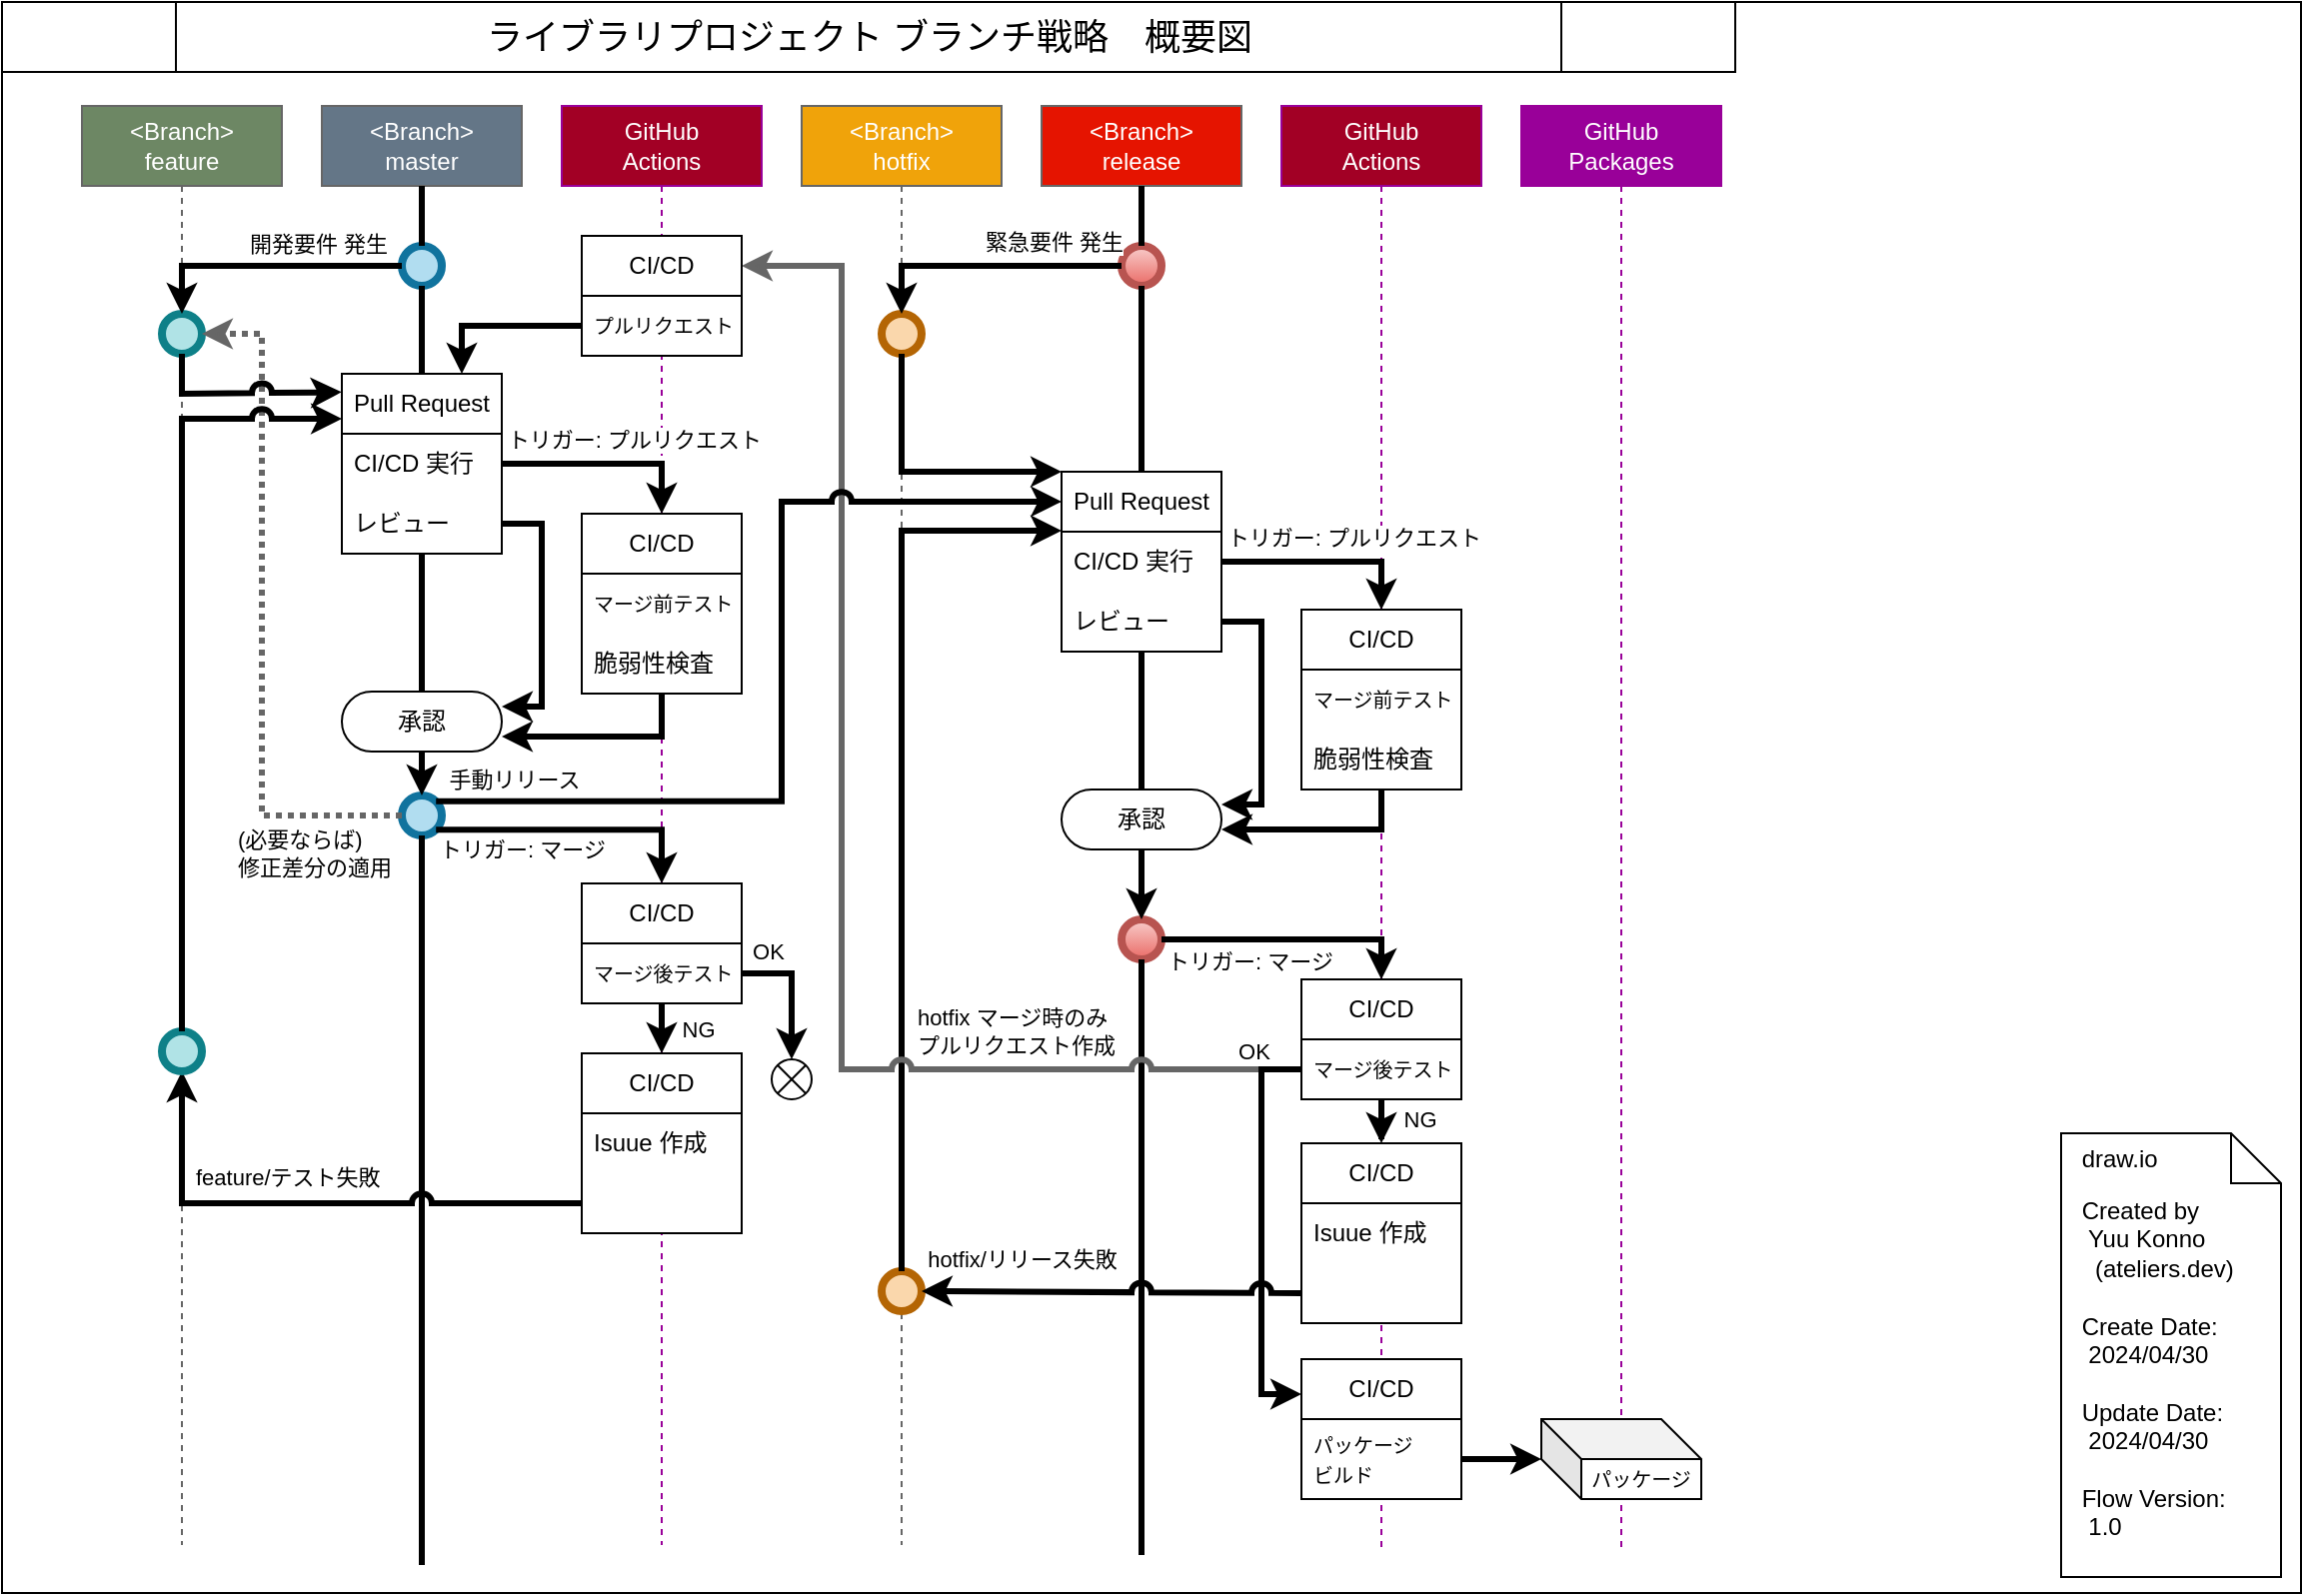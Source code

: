<mxfile version="24.2.5" type="device" pages="2">
  <diagram name="library-project" id="2YBvvXClWsGukQMizWep">
    <mxGraphModel dx="1303" dy="1118" grid="0" gridSize="10" guides="1" tooltips="1" connect="1" arrows="1" fold="1" page="1" pageScale="1" pageWidth="1169" pageHeight="827" math="0" shadow="0">
      <root>
        <mxCell id="0" />
        <mxCell id="1" parent="0" />
        <mxCell id="EfI1bzexg0ACwaUHXA0N-1" value="" style="rounded=0;whiteSpace=wrap;html=1;fillColor=none;movable=0;resizable=0;rotatable=0;deletable=0;editable=0;locked=1;connectable=0;" vertex="1" parent="1">
          <mxGeometry x="10" y="14" width="1150" height="796" as="geometry" />
        </mxCell>
        <mxCell id="8etigFABV0d6tOvESpwi-32" value="&lt;div&gt;&amp;lt;Branch&amp;gt;&lt;br&gt;&lt;/div&gt;release" style="shape=umlLifeline;perimeter=lifelinePerimeter;whiteSpace=wrap;html=1;container=0;dropTarget=0;collapsible=0;recursiveResize=0;outlineConnect=0;portConstraint=eastwest;newEdgeStyle={&quot;edgeStyle&quot;:&quot;elbowEdgeStyle&quot;,&quot;elbow&quot;:&quot;vertical&quot;,&quot;curved&quot;:0,&quot;rounded&quot;:0};fillColor=#e51400;strokeColor=#666666;fontColor=#ffffff;" parent="1" vertex="1">
          <mxGeometry x="530" y="66" width="100" height="724" as="geometry" />
        </mxCell>
        <mxCell id="8etigFABV0d6tOvESpwi-3" value="GitHub&lt;div&gt;Packages&lt;/div&gt;" style="shape=umlLifeline;perimeter=lifelinePerimeter;whiteSpace=wrap;html=1;container=0;dropTarget=0;collapsible=0;recursiveResize=0;outlineConnect=0;portConstraint=eastwest;newEdgeStyle={&quot;edgeStyle&quot;:&quot;elbowEdgeStyle&quot;,&quot;elbow&quot;:&quot;vertical&quot;,&quot;curved&quot;:0,&quot;rounded&quot;:0};fontColor=#FFFFFF;strokeColor=#990099;fillColor=#990099;" parent="1" vertex="1">
          <mxGeometry x="770" y="66" width="100" height="724" as="geometry" />
        </mxCell>
        <mxCell id="8etigFABV0d6tOvESpwi-11" value="GitHub&lt;div&gt;Actions&lt;/div&gt;" style="shape=umlLifeline;perimeter=lifelinePerimeter;whiteSpace=wrap;html=1;container=0;dropTarget=0;collapsible=0;recursiveResize=0;outlineConnect=0;portConstraint=eastwest;newEdgeStyle={&quot;edgeStyle&quot;:&quot;elbowEdgeStyle&quot;,&quot;elbow&quot;:&quot;vertical&quot;,&quot;curved&quot;:0,&quot;rounded&quot;:0};fontColor=#ffffff;fillColor=#a20025;strokeColor=#990099;" parent="1" vertex="1">
          <mxGeometry x="650" y="66" width="100" height="724" as="geometry" />
        </mxCell>
        <mxCell id="8etigFABV0d6tOvESpwi-26" value="&lt;div&gt;&amp;lt;Branch&amp;gt;&lt;br&gt;&lt;/div&gt;hotfix" style="shape=umlLifeline;perimeter=lifelinePerimeter;whiteSpace=wrap;html=1;container=0;dropTarget=0;collapsible=0;recursiveResize=0;outlineConnect=0;portConstraint=eastwest;newEdgeStyle={&quot;edgeStyle&quot;:&quot;elbowEdgeStyle&quot;,&quot;elbow&quot;:&quot;vertical&quot;,&quot;curved&quot;:0,&quot;rounded&quot;:0};fillColor=#f0a30a;fontColor=#FFFFFF;strokeColor=#666666;" parent="1" vertex="1">
          <mxGeometry x="410" y="66" width="100" height="720" as="geometry" />
        </mxCell>
        <mxCell id="8etigFABV0d6tOvESpwi-29" value="" style="verticalLabelPosition=bottom;verticalAlign=top;html=1;strokeWidth=4;shape=mxgraph.flowchart.on-page_reference;plain-blue;gradientColor=#EA6B66;strokeColor=#B85450;fillColor=#F8CECC;" parent="1" vertex="1">
          <mxGeometry x="570" y="136" width="20" height="20" as="geometry" />
        </mxCell>
        <mxCell id="8etigFABV0d6tOvESpwi-53" value="" style="verticalLabelPosition=bottom;verticalAlign=top;html=1;strokeWidth=4;shape=mxgraph.flowchart.on-page_reference;strokeColor=#b46504;fillColor=#fad7ac;" parent="1" vertex="1">
          <mxGeometry x="450" y="170" width="20" height="20" as="geometry" />
        </mxCell>
        <mxCell id="8etigFABV0d6tOvESpwi-78" style="edgeStyle=orthogonalEdgeStyle;rounded=0;orthogonalLoop=1;jettySize=auto;html=1;exitX=1;exitY=0.5;exitDx=0;exitDy=0;entryX=1;entryY=0.25;entryDx=0;entryDy=0;strokeWidth=3;" parent="1" source="8etigFABV0d6tOvESpwi-81" target="8etigFABV0d6tOvESpwi-82" edge="1">
          <mxGeometry relative="1" as="geometry" />
        </mxCell>
        <mxCell id="8etigFABV0d6tOvESpwi-83" value="CI/CD" style="swimlane;fontStyle=0;childLayout=stackLayout;horizontal=1;startSize=30;horizontalStack=0;resizeParent=1;resizeParentMax=0;resizeLast=0;collapsible=1;marginBottom=0;whiteSpace=wrap;html=1;swimlaneFillColor=default;" parent="1" vertex="1">
          <mxGeometry x="660" y="318" width="80" height="90" as="geometry">
            <mxRectangle x="300" y="255" width="80" height="30" as="alternateBounds" />
          </mxGeometry>
        </mxCell>
        <mxCell id="8etigFABV0d6tOvESpwi-84" value="マージ前テスト" style="text;strokeColor=none;fillColor=none;align=left;verticalAlign=middle;spacingLeft=4;spacingRight=4;overflow=hidden;points=[[0,0.5],[1,0.5]];portConstraint=eastwest;rotatable=0;whiteSpace=wrap;html=1;fontSize=10;" parent="8etigFABV0d6tOvESpwi-83" vertex="1">
          <mxGeometry y="30" width="80" height="30" as="geometry" />
        </mxCell>
        <mxCell id="8etigFABV0d6tOvESpwi-85" value="脆弱性検査" style="text;strokeColor=none;fillColor=none;align=left;verticalAlign=middle;spacingLeft=4;spacingRight=4;overflow=hidden;points=[[0,0.5],[1,0.5]];portConstraint=eastwest;rotatable=0;whiteSpace=wrap;html=1;" parent="8etigFABV0d6tOvESpwi-83" vertex="1">
          <mxGeometry y="60" width="80" height="30" as="geometry" />
        </mxCell>
        <mxCell id="8etigFABV0d6tOvESpwi-86" style="edgeStyle=orthogonalEdgeStyle;rounded=0;orthogonalLoop=1;jettySize=auto;html=1;exitX=1;exitY=0.5;exitDx=0;exitDy=0;entryX=0.5;entryY=0;entryDx=0;entryDy=0;strokeWidth=3;" parent="1" source="8etigFABV0d6tOvESpwi-80" target="8etigFABV0d6tOvESpwi-83" edge="1">
          <mxGeometry relative="1" as="geometry" />
        </mxCell>
        <mxCell id="pM1m3BmIEo-M1V_qtTZu-4" value="トリガー: プルリクエスト" style="edgeLabel;html=1;align=center;verticalAlign=middle;resizable=0;points=[];" vertex="1" connectable="0" parent="8etigFABV0d6tOvESpwi-86">
          <mxGeometry x="-0.272" y="2" relative="1" as="geometry">
            <mxPoint x="28" y="-10" as="offset" />
          </mxGeometry>
        </mxCell>
        <mxCell id="8etigFABV0d6tOvESpwi-87" style="edgeStyle=orthogonalEdgeStyle;rounded=0;orthogonalLoop=1;jettySize=auto;html=1;exitX=0.5;exitY=1;exitDx=0;exitDy=0;entryX=1;entryY=0.667;entryDx=0;entryDy=0;entryPerimeter=0;strokeWidth=3;" parent="1" source="8etigFABV0d6tOvESpwi-83" target="8etigFABV0d6tOvESpwi-82" edge="1">
          <mxGeometry relative="1" as="geometry" />
        </mxCell>
        <mxCell id="8etigFABV0d6tOvESpwi-88" value="" style="verticalLabelPosition=bottom;verticalAlign=top;html=1;strokeWidth=4;shape=mxgraph.flowchart.on-page_reference;plain-blue;gradientColor=#EA6B66;strokeColor=#B85450;fillColor=#F8CECC;" parent="1" vertex="1">
          <mxGeometry x="570" y="473" width="20" height="20" as="geometry" />
        </mxCell>
        <mxCell id="8etigFABV0d6tOvESpwi-89" style="edgeStyle=orthogonalEdgeStyle;rounded=0;orthogonalLoop=1;jettySize=auto;html=1;exitX=0.5;exitY=1;exitDx=0;exitDy=0;exitPerimeter=0;entryX=0.5;entryY=0;entryDx=0;entryDy=0;entryPerimeter=0;strokeWidth=3;" parent="1" source="8etigFABV0d6tOvESpwi-29" target="8etigFABV0d6tOvESpwi-88" edge="1">
          <mxGeometry relative="1" as="geometry" />
        </mxCell>
        <mxCell id="8etigFABV0d6tOvESpwi-79" value="Pull Request" style="swimlane;fontStyle=0;childLayout=stackLayout;horizontal=1;startSize=30;horizontalStack=0;resizeParent=1;resizeParentMax=0;resizeLast=0;collapsible=1;marginBottom=0;whiteSpace=wrap;html=1;swimlaneFillColor=default;verticalAlign=middle;" parent="1" vertex="1">
          <mxGeometry x="540" y="249" width="80" height="90" as="geometry">
            <mxRectangle x="180" y="190" width="80" height="30" as="alternateBounds" />
          </mxGeometry>
        </mxCell>
        <mxCell id="8etigFABV0d6tOvESpwi-80" value="CI/CD 実行" style="text;strokeColor=none;fillColor=none;align=left;verticalAlign=middle;spacingLeft=4;spacingRight=4;overflow=hidden;points=[[0,0.5],[1,0.5]];portConstraint=eastwest;rotatable=0;whiteSpace=wrap;html=1;" parent="8etigFABV0d6tOvESpwi-79" vertex="1">
          <mxGeometry y="30" width="80" height="30" as="geometry" />
        </mxCell>
        <mxCell id="8etigFABV0d6tOvESpwi-81" value="レビュー" style="text;strokeColor=none;fillColor=none;align=left;verticalAlign=middle;spacingLeft=4;spacingRight=4;overflow=hidden;points=[[0,0.5],[1,0.5]];portConstraint=eastwest;rotatable=0;whiteSpace=wrap;html=1;" parent="8etigFABV0d6tOvESpwi-79" vertex="1">
          <mxGeometry y="60" width="80" height="30" as="geometry" />
        </mxCell>
        <mxCell id="8etigFABV0d6tOvESpwi-82" value="承認" style="rounded=1;whiteSpace=wrap;html=1;arcSize=50;" parent="1" vertex="1">
          <mxGeometry x="540" y="408" width="80" height="30" as="geometry" />
        </mxCell>
        <mxCell id="8etigFABV0d6tOvESpwi-95" value="&lt;font style=&quot;font-size: 10px;&quot;&gt;パッケージ&lt;/font&gt;" style="shape=cube;whiteSpace=wrap;html=1;boundedLbl=1;backgroundOutline=1;darkOpacity=0.05;darkOpacity2=0.1;" parent="1" vertex="1">
          <mxGeometry x="780" y="723" width="80" height="40" as="geometry" />
        </mxCell>
        <mxCell id="8etigFABV0d6tOvESpwi-96" value="CI/CD" style="swimlane;fontStyle=0;childLayout=stackLayout;horizontal=1;startSize=30;horizontalStack=0;resizeParent=1;resizeParentMax=0;resizeLast=0;collapsible=1;marginBottom=0;whiteSpace=wrap;html=1;swimlaneFillColor=default;" parent="1" vertex="1">
          <mxGeometry x="660" y="693" width="80" height="70" as="geometry">
            <mxRectangle x="660" y="647" width="80" height="30" as="alternateBounds" />
          </mxGeometry>
        </mxCell>
        <mxCell id="8etigFABV0d6tOvESpwi-97" value="&lt;font style=&quot;font-size: 10px;&quot;&gt;パッケージ&lt;br&gt;ビルド&lt;/font&gt;" style="text;strokeColor=none;fillColor=none;align=left;verticalAlign=middle;spacingLeft=4;spacingRight=4;overflow=hidden;points=[[0,0.5],[1,0.5]];portConstraint=eastwest;rotatable=0;whiteSpace=wrap;html=1;" parent="8etigFABV0d6tOvESpwi-96" vertex="1">
          <mxGeometry y="30" width="80" height="40" as="geometry" />
        </mxCell>
        <mxCell id="8etigFABV0d6tOvESpwi-101" style="edgeStyle=orthogonalEdgeStyle;rounded=0;orthogonalLoop=1;jettySize=auto;html=1;exitX=0.5;exitY=1;exitDx=0;exitDy=0;exitPerimeter=0;entryX=0.5;entryY=0;entryDx=0;entryDy=0;entryPerimeter=0;strokeWidth=3;endArrow=none;endFill=0;" parent="1" source="8etigFABV0d6tOvESpwi-88" edge="1">
          <mxGeometry relative="1" as="geometry">
            <mxPoint x="580" y="791.0" as="targetPoint" />
          </mxGeometry>
        </mxCell>
        <mxCell id="8etigFABV0d6tOvESpwi-113" style="edgeStyle=orthogonalEdgeStyle;rounded=0;orthogonalLoop=1;jettySize=auto;html=1;exitX=0.5;exitY=0;exitDx=0;exitDy=0;exitPerimeter=0;strokeWidth=3;endArrow=none;endFill=0;" parent="1" source="8etigFABV0d6tOvESpwi-29" edge="1">
          <mxGeometry relative="1" as="geometry">
            <mxPoint x="580" y="106" as="targetPoint" />
          </mxGeometry>
        </mxCell>
        <mxCell id="8etigFABV0d6tOvESpwi-161" style="edgeStyle=orthogonalEdgeStyle;rounded=0;orthogonalLoop=1;jettySize=auto;html=1;exitX=0.5;exitY=1;exitDx=0;exitDy=0;strokeWidth=3;" parent="1" source="8etigFABV0d6tOvESpwi-155" target="8etigFABV0d6tOvESpwi-158" edge="1">
          <mxGeometry relative="1" as="geometry" />
        </mxCell>
        <mxCell id="8etigFABV0d6tOvESpwi-168" value="NG" style="edgeLabel;html=1;align=center;verticalAlign=middle;resizable=0;points=[];" parent="8etigFABV0d6tOvESpwi-161" vertex="1" connectable="0">
          <mxGeometry x="0.661" y="3" relative="1" as="geometry">
            <mxPoint x="16" y="-2" as="offset" />
          </mxGeometry>
        </mxCell>
        <mxCell id="8etigFABV0d6tOvESpwi-155" value="CI/CD" style="swimlane;fontStyle=0;childLayout=stackLayout;horizontal=1;startSize=30;horizontalStack=0;resizeParent=1;resizeParentMax=0;resizeLast=0;collapsible=1;marginBottom=0;whiteSpace=wrap;html=1;swimlaneFillColor=default;" parent="1" vertex="1">
          <mxGeometry x="660" y="503" width="80" height="60" as="geometry">
            <mxRectangle x="660" y="457" width="80" height="30" as="alternateBounds" />
          </mxGeometry>
        </mxCell>
        <mxCell id="8etigFABV0d6tOvESpwi-156" value="マージ後テスト" style="text;strokeColor=none;fillColor=none;align=left;verticalAlign=middle;spacingLeft=4;spacingRight=4;overflow=hidden;points=[[0,0.5],[1,0.5]];portConstraint=eastwest;rotatable=0;whiteSpace=wrap;html=1;fontSize=10;" parent="8etigFABV0d6tOvESpwi-155" vertex="1">
          <mxGeometry y="30" width="80" height="30" as="geometry" />
        </mxCell>
        <mxCell id="8etigFABV0d6tOvESpwi-158" value="CI/CD" style="swimlane;fontStyle=0;childLayout=stackLayout;horizontal=1;startSize=30;horizontalStack=0;resizeParent=1;resizeParentMax=0;resizeLast=0;collapsible=1;marginBottom=0;whiteSpace=wrap;html=1;swimlaneFillColor=default;" parent="1" vertex="1">
          <mxGeometry x="660" y="585" width="80" height="90" as="geometry">
            <mxRectangle x="300" y="255" width="80" height="30" as="alternateBounds" />
          </mxGeometry>
        </mxCell>
        <mxCell id="8etigFABV0d6tOvESpwi-159" value="Isuue 作成" style="text;strokeColor=none;fillColor=none;align=left;verticalAlign=middle;spacingLeft=4;spacingRight=4;overflow=hidden;points=[[0,0.5],[1,0.5]];portConstraint=eastwest;rotatable=0;whiteSpace=wrap;html=1;" parent="8etigFABV0d6tOvESpwi-158" vertex="1">
          <mxGeometry y="30" width="80" height="30" as="geometry" />
        </mxCell>
        <mxCell id="8etigFABV0d6tOvESpwi-160" value="&lt;span style=&quot;color: rgb(255, 255, 255); text-align: center;&quot;&gt;Branch 作成&lt;/span&gt;" style="text;strokeColor=none;fillColor=none;align=left;verticalAlign=middle;spacingLeft=4;spacingRight=4;overflow=hidden;points=[[0,0.5],[1,0.5]];portConstraint=eastwest;rotatable=0;whiteSpace=wrap;html=1;" parent="8etigFABV0d6tOvESpwi-158" vertex="1">
          <mxGeometry y="60" width="80" height="30" as="geometry" />
        </mxCell>
        <mxCell id="8etigFABV0d6tOvESpwi-164" value="" style="verticalLabelPosition=bottom;verticalAlign=top;html=1;strokeWidth=4;shape=mxgraph.flowchart.on-page_reference;strokeColor=#b46504;fillColor=#fad7ac;" parent="1" vertex="1">
          <mxGeometry x="450" y="649" width="20" height="20" as="geometry" />
        </mxCell>
        <mxCell id="8etigFABV0d6tOvESpwi-166" style="edgeStyle=elbowEdgeStyle;rounded=0;orthogonalLoop=1;jettySize=auto;html=1;exitX=0.5;exitY=0;exitDx=0;exitDy=0;exitPerimeter=0;entryX=0;entryY=0.328;entryDx=0;entryDy=0;strokeWidth=3;entryPerimeter=0;" parent="1" source="8etigFABV0d6tOvESpwi-164" target="8etigFABV0d6tOvESpwi-79" edge="1">
          <mxGeometry relative="1" as="geometry">
            <mxPoint x="460" y="656.5" as="sourcePoint" />
            <mxPoint x="540" y="292" as="targetPoint" />
            <Array as="points">
              <mxPoint x="460" y="442.5" />
            </Array>
          </mxGeometry>
        </mxCell>
        <mxCell id="8etigFABV0d6tOvESpwi-163" style="edgeStyle=elbowEdgeStyle;rounded=0;orthogonalLoop=1;jettySize=auto;html=1;exitX=0;exitY=0.5;exitDx=0;exitDy=0;entryX=1;entryY=0.25;entryDx=0;entryDy=0;strokeWidth=3;jumpStyle=arc;strokeColor=#666666;" parent="1" source="8etigFABV0d6tOvESpwi-156" target="8etigFABV0d6tOvESpwi-124" edge="1">
          <mxGeometry relative="1" as="geometry">
            <Array as="points">
              <mxPoint x="430" y="350" />
            </Array>
          </mxGeometry>
        </mxCell>
        <mxCell id="8etigFABV0d6tOvESpwi-167" value="OK" style="edgeLabel;html=1;align=center;verticalAlign=middle;resizable=0;points=[];" parent="8etigFABV0d6tOvESpwi-163" vertex="1" connectable="0">
          <mxGeometry x="-0.881" y="-1" relative="1" as="geometry">
            <mxPoint x="16" y="-8" as="offset" />
          </mxGeometry>
        </mxCell>
        <mxCell id="d3G8sBCb636XODliIDbv-7" value="hotfix マージ時のみ&lt;div&gt;プルリクエスト作成&lt;/div&gt;" style="edgeLabel;html=1;align=left;verticalAlign=middle;resizable=0;points=[];" vertex="1" connectable="0" parent="8etigFABV0d6tOvESpwi-163">
          <mxGeometry x="-0.565" relative="1" as="geometry">
            <mxPoint x="-46" y="-19" as="offset" />
          </mxGeometry>
        </mxCell>
        <mxCell id="8etigFABV0d6tOvESpwi-100" style="edgeStyle=orthogonalEdgeStyle;rounded=0;orthogonalLoop=1;jettySize=auto;html=1;exitX=1;exitY=0.5;exitDx=0;exitDy=0;entryX=0;entryY=0;entryDx=0;entryDy=20;entryPerimeter=0;strokeWidth=3;jumpStyle=arc;" parent="1" source="8etigFABV0d6tOvESpwi-97" target="8etigFABV0d6tOvESpwi-95" edge="1">
          <mxGeometry relative="1" as="geometry" />
        </mxCell>
        <mxCell id="8etigFABV0d6tOvESpwi-170" style="edgeStyle=orthogonalEdgeStyle;rounded=0;orthogonalLoop=1;jettySize=auto;html=1;exitX=0;exitY=0.5;exitDx=0;exitDy=0;exitPerimeter=0;entryX=0.5;entryY=0;entryDx=0;entryDy=0;entryPerimeter=0;strokeWidth=3;" parent="1" source="8etigFABV0d6tOvESpwi-29" target="8etigFABV0d6tOvESpwi-53" edge="1">
          <mxGeometry relative="1" as="geometry" />
        </mxCell>
        <mxCell id="7mlOmqwxrpPTEg_H7IPm-3" value="緊急要件 発生" style="edgeLabel;html=1;align=center;verticalAlign=middle;resizable=0;points=[];" vertex="1" connectable="0" parent="8etigFABV0d6tOvESpwi-170">
          <mxGeometry x="-0.496" y="-1" relative="1" as="geometry">
            <mxPoint y="-11" as="offset" />
          </mxGeometry>
        </mxCell>
        <mxCell id="8etigFABV0d6tOvESpwi-171" style="edgeStyle=orthogonalEdgeStyle;rounded=0;orthogonalLoop=1;jettySize=auto;html=1;exitX=0.5;exitY=1;exitDx=0;exitDy=0;exitPerimeter=0;entryX=0;entryY=0;entryDx=0;entryDy=0;strokeWidth=3;" parent="1" source="8etigFABV0d6tOvESpwi-53" target="8etigFABV0d6tOvESpwi-79" edge="1">
          <mxGeometry relative="1" as="geometry">
            <Array as="points">
              <mxPoint x="460" y="249" />
            </Array>
          </mxGeometry>
        </mxCell>
        <mxCell id="EfI1bzexg0ACwaUHXA0N-2" value="&lt;font style=&quot;font-size: 18px;&quot;&gt;ライブラリプロジェクト ブランチ戦略　概要図&lt;/font&gt;" style="shape=process;whiteSpace=wrap;html=1;backgroundOutline=1;" vertex="1" parent="1">
          <mxGeometry x="10" y="14" width="867" height="35" as="geometry" />
        </mxCell>
        <mxCell id="EfI1bzexg0ACwaUHXA0N-3" value="&amp;nbsp;Created by&lt;div&gt;&amp;nbsp; Yuu Konno&lt;/div&gt;&lt;div&gt;&amp;nbsp; &amp;nbsp;(ateliers.dev)&lt;/div&gt;&lt;div&gt;&lt;br&gt;&lt;/div&gt;&lt;div&gt;&amp;nbsp;Create Date:&lt;/div&gt;&lt;div&gt;&amp;nbsp; 2024/04/30&lt;br&gt;&lt;/div&gt;&lt;div&gt;&lt;br&gt;&lt;/div&gt;&lt;div&gt;&amp;nbsp;Update Date:&lt;/div&gt;&lt;div&gt;&amp;nbsp; 2024/04/30&lt;br&gt;&lt;/div&gt;&lt;div&gt;&lt;br&gt;&lt;/div&gt;&lt;div&gt;&amp;nbsp;Flow Version:&lt;/div&gt;&lt;div&gt;&amp;nbsp; 1.0&lt;/div&gt;" style="shape=note2;boundedLbl=1;whiteSpace=wrap;html=1;size=25;verticalAlign=top;align=left;spacingLeft=5;" vertex="1" parent="1">
          <mxGeometry x="1040" y="580" width="110" height="222" as="geometry" />
        </mxCell>
        <mxCell id="EfI1bzexg0ACwaUHXA0N-4" value="&amp;nbsp;draw.io" style="resizeWidth=1;part=1;strokeColor=none;fillColor=none;align=left;spacingLeft=5;html=1;whiteSpace=wrap;" vertex="1" parent="EfI1bzexg0ACwaUHXA0N-3">
          <mxGeometry width="110" height="25" relative="1" as="geometry" />
        </mxCell>
        <mxCell id="ojbDTQnioMnIqjVi7_HN-1" value="&amp;lt;Branch&amp;gt;&lt;div&gt;feature&lt;/div&gt;" style="shape=umlLifeline;perimeter=lifelinePerimeter;whiteSpace=wrap;html=1;container=0;dropTarget=0;collapsible=0;recursiveResize=0;outlineConnect=0;portConstraint=eastwest;newEdgeStyle={&quot;edgeStyle&quot;:&quot;elbowEdgeStyle&quot;,&quot;elbow&quot;:&quot;vertical&quot;,&quot;curved&quot;:0,&quot;rounded&quot;:0};fillColor=#6d8764;fontColor=#ffffff;strokeColor=#666666;" vertex="1" parent="1">
          <mxGeometry x="50" y="66" width="100" height="720" as="geometry" />
        </mxCell>
        <mxCell id="ojbDTQnioMnIqjVi7_HN-2" value="&lt;div&gt;&amp;lt;Branch&amp;gt;&lt;br&gt;&lt;/div&gt;master" style="shape=umlLifeline;perimeter=lifelinePerimeter;whiteSpace=wrap;html=1;container=0;dropTarget=0;collapsible=0;recursiveResize=0;outlineConnect=0;portConstraint=eastwest;newEdgeStyle={&quot;edgeStyle&quot;:&quot;elbowEdgeStyle&quot;,&quot;elbow&quot;:&quot;vertical&quot;,&quot;curved&quot;:0,&quot;rounded&quot;:0};fillColor=#647687;fontColor=#ffffff;strokeColor=#666666;" vertex="1" parent="1">
          <mxGeometry x="170" y="66" width="100" height="726" as="geometry" />
        </mxCell>
        <mxCell id="ojbDTQnioMnIqjVi7_HN-3" value="GitHub&lt;div&gt;Actions&lt;/div&gt;" style="shape=umlLifeline;perimeter=lifelinePerimeter;whiteSpace=wrap;html=1;container=0;dropTarget=0;collapsible=0;recursiveResize=0;outlineConnect=0;portConstraint=eastwest;newEdgeStyle={&quot;edgeStyle&quot;:&quot;elbowEdgeStyle&quot;,&quot;elbow&quot;:&quot;vertical&quot;,&quot;curved&quot;:0,&quot;rounded&quot;:0};fillColor=#a20025;strokeColor=#990099;fontColor=#ffffff;strokeWidth=1;" vertex="1" parent="1">
          <mxGeometry x="290" y="66" width="100" height="720" as="geometry" />
        </mxCell>
        <mxCell id="ojbDTQnioMnIqjVi7_HN-4" value="" style="verticalLabelPosition=bottom;verticalAlign=top;html=1;strokeWidth=4;shape=mxgraph.flowchart.on-page_reference;strokeColor=#10739e;fillColor=#b1ddf0;" vertex="1" parent="1">
          <mxGeometry x="210" y="136" width="20" height="20" as="geometry" />
        </mxCell>
        <mxCell id="ojbDTQnioMnIqjVi7_HN-5" value="" style="verticalLabelPosition=bottom;verticalAlign=top;html=1;strokeWidth=4;shape=mxgraph.flowchart.on-page_reference;strokeColor=#0e8088;fillColor=#b0e3e6;" vertex="1" parent="1">
          <mxGeometry x="90" y="170" width="20" height="20" as="geometry" />
        </mxCell>
        <mxCell id="ojbDTQnioMnIqjVi7_HN-7" value="" style="verticalLabelPosition=bottom;verticalAlign=top;html=1;strokeWidth=4;shape=mxgraph.flowchart.on-page_reference;strokeColor=#10739e;fillColor=#b1ddf0;" vertex="1" parent="1">
          <mxGeometry x="210" y="411" width="20" height="20" as="geometry" />
        </mxCell>
        <mxCell id="ojbDTQnioMnIqjVi7_HN-8" style="edgeStyle=orthogonalEdgeStyle;rounded=0;orthogonalLoop=1;jettySize=auto;html=1;exitX=0.5;exitY=1;exitDx=0;exitDy=0;entryX=1;entryY=0.75;entryDx=0;entryDy=0;strokeWidth=3;" edge="1" parent="1" source="ojbDTQnioMnIqjVi7_HN-9" target="ojbDTQnioMnIqjVi7_HN-20">
          <mxGeometry relative="1" as="geometry" />
        </mxCell>
        <mxCell id="ojbDTQnioMnIqjVi7_HN-9" value="CI/CD" style="swimlane;fontStyle=0;childLayout=stackLayout;horizontal=1;startSize=30;horizontalStack=0;resizeParent=1;resizeParentMax=0;resizeLast=0;collapsible=1;marginBottom=0;whiteSpace=wrap;html=1;swimlaneFillColor=default;" vertex="1" parent="1">
          <mxGeometry x="300" y="270" width="80" height="90" as="geometry">
            <mxRectangle x="300" y="263" width="80" height="30" as="alternateBounds" />
          </mxGeometry>
        </mxCell>
        <mxCell id="ojbDTQnioMnIqjVi7_HN-10" value="マージ前テスト" style="text;strokeColor=none;fillColor=none;align=left;verticalAlign=middle;spacingLeft=4;spacingRight=4;overflow=hidden;points=[[0,0.5],[1,0.5]];portConstraint=eastwest;rotatable=0;whiteSpace=wrap;html=1;fontSize=10;" vertex="1" parent="ojbDTQnioMnIqjVi7_HN-9">
          <mxGeometry y="30" width="80" height="30" as="geometry" />
        </mxCell>
        <mxCell id="ojbDTQnioMnIqjVi7_HN-11" value="脆弱性検査" style="text;strokeColor=none;fillColor=none;align=left;verticalAlign=middle;spacingLeft=4;spacingRight=4;overflow=hidden;points=[[0,0.5],[1,0.5]];portConstraint=eastwest;rotatable=0;whiteSpace=wrap;html=1;" vertex="1" parent="ojbDTQnioMnIqjVi7_HN-9">
          <mxGeometry y="60" width="80" height="30" as="geometry" />
        </mxCell>
        <mxCell id="ojbDTQnioMnIqjVi7_HN-12" style="edgeStyle=orthogonalEdgeStyle;rounded=0;orthogonalLoop=1;jettySize=auto;html=1;exitX=0.5;exitY=1;exitDx=0;exitDy=0;exitPerimeter=0;entryX=0.5;entryY=0;entryDx=0;entryDy=0;entryPerimeter=0;strokeWidth=3;endArrow=none;endFill=0;" edge="1" parent="1" source="ojbDTQnioMnIqjVi7_HN-7">
          <mxGeometry relative="1" as="geometry">
            <mxPoint x="220" y="796" as="targetPoint" />
          </mxGeometry>
        </mxCell>
        <mxCell id="ojbDTQnioMnIqjVi7_HN-13" style="edgeStyle=orthogonalEdgeStyle;rounded=0;orthogonalLoop=1;jettySize=auto;html=1;exitX=0.5;exitY=0;exitDx=0;exitDy=0;exitPerimeter=0;strokeWidth=3;endArrow=none;endFill=0;" edge="1" parent="1" source="ojbDTQnioMnIqjVi7_HN-4">
          <mxGeometry relative="1" as="geometry">
            <mxPoint x="220" y="106" as="targetPoint" />
          </mxGeometry>
        </mxCell>
        <mxCell id="ojbDTQnioMnIqjVi7_HN-14" style="edgeStyle=orthogonalEdgeStyle;rounded=0;orthogonalLoop=1;jettySize=auto;html=1;exitX=0;exitY=0.5;exitDx=0;exitDy=0;exitPerimeter=0;entryX=0.5;entryY=0;entryDx=0;entryDy=0;entryPerimeter=0;strokeWidth=3;" edge="1" parent="1" source="ojbDTQnioMnIqjVi7_HN-4" target="ojbDTQnioMnIqjVi7_HN-5">
          <mxGeometry relative="1" as="geometry" />
        </mxCell>
        <mxCell id="ojbDTQnioMnIqjVi7_HN-15" value="開発要件 発生" style="edgeLabel;html=1;align=center;verticalAlign=middle;resizable=0;points=[];" vertex="1" connectable="0" parent="ojbDTQnioMnIqjVi7_HN-14">
          <mxGeometry x="-0.522" y="2" relative="1" as="geometry">
            <mxPoint x="-10" y="-13" as="offset" />
          </mxGeometry>
        </mxCell>
        <mxCell id="ojbDTQnioMnIqjVi7_HN-16" style="edgeStyle=orthogonalEdgeStyle;rounded=0;orthogonalLoop=1;jettySize=auto;html=1;exitX=0.5;exitY=1;exitDx=0;exitDy=0;exitPerimeter=0;entryX=0.5;entryY=0;entryDx=0;entryDy=0;entryPerimeter=0;strokeWidth=3;" edge="1" parent="1" source="ojbDTQnioMnIqjVi7_HN-4" target="ojbDTQnioMnIqjVi7_HN-7">
          <mxGeometry relative="1" as="geometry">
            <mxPoint x="220" y="320" as="sourcePoint" />
          </mxGeometry>
        </mxCell>
        <mxCell id="ojbDTQnioMnIqjVi7_HN-17" value="&lt;div&gt;&lt;span style=&quot;background-color: initial;&quot;&gt;Pull Request&lt;/span&gt;&lt;br&gt;&lt;/div&gt;" style="swimlane;fontStyle=0;childLayout=stackLayout;horizontal=1;startSize=30;horizontalStack=0;resizeParent=1;resizeParentMax=0;resizeLast=0;collapsible=1;marginBottom=0;whiteSpace=wrap;html=1;swimlaneFillColor=default;verticalAlign=middle;" vertex="1" parent="1">
          <mxGeometry x="180" y="200" width="80" height="90" as="geometry">
            <mxRectangle x="180" y="190" width="80" height="30" as="alternateBounds" />
          </mxGeometry>
        </mxCell>
        <mxCell id="ojbDTQnioMnIqjVi7_HN-18" value="CI/CD 実行" style="text;strokeColor=none;fillColor=none;align=left;verticalAlign=middle;spacingLeft=4;spacingRight=4;overflow=hidden;points=[[0,0.5],[1,0.5]];portConstraint=eastwest;rotatable=0;whiteSpace=wrap;html=1;" vertex="1" parent="ojbDTQnioMnIqjVi7_HN-17">
          <mxGeometry y="30" width="80" height="30" as="geometry" />
        </mxCell>
        <mxCell id="ojbDTQnioMnIqjVi7_HN-19" value="レビュー" style="text;strokeColor=none;fillColor=none;align=left;verticalAlign=middle;spacingLeft=4;spacingRight=4;overflow=hidden;points=[[0,0.5],[1,0.5]];portConstraint=eastwest;rotatable=0;whiteSpace=wrap;html=1;" vertex="1" parent="ojbDTQnioMnIqjVi7_HN-17">
          <mxGeometry y="60" width="80" height="30" as="geometry" />
        </mxCell>
        <mxCell id="ojbDTQnioMnIqjVi7_HN-20" value="承認" style="rounded=1;whiteSpace=wrap;html=1;arcSize=50;" vertex="1" parent="1">
          <mxGeometry x="180" y="359" width="80" height="30" as="geometry" />
        </mxCell>
        <mxCell id="ojbDTQnioMnIqjVi7_HN-21" style="edgeStyle=orthogonalEdgeStyle;rounded=0;orthogonalLoop=1;jettySize=auto;html=1;exitX=0.5;exitY=1;exitDx=0;exitDy=0;strokeWidth=3;" edge="1" parent="1" source="ojbDTQnioMnIqjVi7_HN-23" target="ojbDTQnioMnIqjVi7_HN-25">
          <mxGeometry relative="1" as="geometry" />
        </mxCell>
        <mxCell id="ojbDTQnioMnIqjVi7_HN-22" value="NG" style="edgeLabel;html=1;align=center;verticalAlign=middle;resizable=0;points=[];" vertex="1" connectable="0" parent="ojbDTQnioMnIqjVi7_HN-21">
          <mxGeometry x="0.474" relative="1" as="geometry">
            <mxPoint x="18" y="2" as="offset" />
          </mxGeometry>
        </mxCell>
        <mxCell id="ojbDTQnioMnIqjVi7_HN-23" value="CI/CD" style="swimlane;fontStyle=0;childLayout=stackLayout;horizontal=1;startSize=30;horizontalStack=0;resizeParent=1;resizeParentMax=0;resizeLast=0;collapsible=1;marginBottom=0;whiteSpace=wrap;html=1;swimlaneFillColor=default;" vertex="1" parent="1">
          <mxGeometry x="300" y="455" width="80" height="60" as="geometry">
            <mxRectangle x="300" y="455" width="80" height="30" as="alternateBounds" />
          </mxGeometry>
        </mxCell>
        <mxCell id="ojbDTQnioMnIqjVi7_HN-24" value="マージ後テスト" style="text;strokeColor=none;fillColor=none;align=left;verticalAlign=middle;spacingLeft=4;spacingRight=4;overflow=hidden;points=[[0,0.5],[1,0.5]];portConstraint=eastwest;rotatable=0;whiteSpace=wrap;html=1;fontSize=10;" vertex="1" parent="ojbDTQnioMnIqjVi7_HN-23">
          <mxGeometry y="30" width="80" height="30" as="geometry" />
        </mxCell>
        <mxCell id="ojbDTQnioMnIqjVi7_HN-25" value="CI/CD" style="swimlane;fontStyle=0;childLayout=stackLayout;horizontal=1;startSize=30;horizontalStack=0;resizeParent=1;resizeParentMax=0;resizeLast=0;collapsible=1;marginBottom=0;whiteSpace=wrap;html=1;swimlaneFillColor=default;" vertex="1" parent="1">
          <mxGeometry x="300" y="540" width="80" height="90" as="geometry">
            <mxRectangle x="300" y="255" width="80" height="30" as="alternateBounds" />
          </mxGeometry>
        </mxCell>
        <mxCell id="ojbDTQnioMnIqjVi7_HN-26" value="Isuue 作成" style="text;strokeColor=none;fillColor=none;align=left;verticalAlign=middle;spacingLeft=4;spacingRight=4;overflow=hidden;points=[[0,0.5],[1,0.5]];portConstraint=eastwest;rotatable=0;whiteSpace=wrap;html=1;" vertex="1" parent="ojbDTQnioMnIqjVi7_HN-25">
          <mxGeometry y="30" width="80" height="30" as="geometry" />
        </mxCell>
        <mxCell id="ojbDTQnioMnIqjVi7_HN-27" value="&lt;span style=&quot;color: rgb(255, 255, 255); text-align: center;&quot;&gt;Branch 作成&lt;/span&gt;" style="text;strokeColor=none;fillColor=none;align=left;verticalAlign=middle;spacingLeft=4;spacingRight=4;overflow=hidden;points=[[0,0.5],[1,0.5]];portConstraint=eastwest;rotatable=0;whiteSpace=wrap;html=1;" vertex="1" parent="ojbDTQnioMnIqjVi7_HN-25">
          <mxGeometry y="60" width="80" height="30" as="geometry" />
        </mxCell>
        <mxCell id="ojbDTQnioMnIqjVi7_HN-29" style="edgeStyle=orthogonalEdgeStyle;rounded=0;orthogonalLoop=1;jettySize=auto;html=1;exitX=0;exitY=0.5;exitDx=0;exitDy=0;entryX=0.5;entryY=1;entryDx=0;entryDy=0;entryPerimeter=0;strokeWidth=3;jumpStyle=arc;" edge="1" parent="1" source="ojbDTQnioMnIqjVi7_HN-27" target="ojbDTQnioMnIqjVi7_HN-35">
          <mxGeometry relative="1" as="geometry">
            <mxPoint x="100" y="524" as="targetPoint" />
          </mxGeometry>
        </mxCell>
        <mxCell id="d3G8sBCb636XODliIDbv-9" value="feature/テスト失敗" style="edgeLabel;html=1;align=left;verticalAlign=middle;resizable=0;points=[];" vertex="1" connectable="0" parent="ojbDTQnioMnIqjVi7_HN-29">
          <mxGeometry x="0.1" y="-2" relative="1" as="geometry">
            <mxPoint x="-49" y="-11" as="offset" />
          </mxGeometry>
        </mxCell>
        <mxCell id="ojbDTQnioMnIqjVi7_HN-31" style="edgeStyle=orthogonalEdgeStyle;rounded=0;orthogonalLoop=1;jettySize=auto;html=1;exitX=1;exitY=0.5;exitDx=0;exitDy=0;entryX=0.5;entryY=0;entryDx=0;entryDy=0;endArrow=classic;endFill=1;strokeWidth=3;" edge="1" parent="1" source="ojbDTQnioMnIqjVi7_HN-18" target="ojbDTQnioMnIqjVi7_HN-9">
          <mxGeometry relative="1" as="geometry" />
        </mxCell>
        <mxCell id="pM1m3BmIEo-M1V_qtTZu-3" value="トリガー: プルリクエスト" style="edgeLabel;html=1;align=center;verticalAlign=middle;resizable=0;points=[];" vertex="1" connectable="0" parent="ojbDTQnioMnIqjVi7_HN-31">
          <mxGeometry x="-0.528" relative="1" as="geometry">
            <mxPoint x="41" y="-12" as="offset" />
          </mxGeometry>
        </mxCell>
        <mxCell id="ojbDTQnioMnIqjVi7_HN-33" style="edgeStyle=orthogonalEdgeStyle;rounded=0;orthogonalLoop=1;jettySize=auto;html=1;exitX=1;exitY=0.5;exitDx=0;exitDy=0;entryX=1;entryY=0.25;entryDx=0;entryDy=0;strokeWidth=3;" edge="1" parent="1" source="ojbDTQnioMnIqjVi7_HN-19" target="ojbDTQnioMnIqjVi7_HN-20">
          <mxGeometry relative="1" as="geometry" />
        </mxCell>
        <mxCell id="ojbDTQnioMnIqjVi7_HN-35" value="" style="verticalLabelPosition=bottom;verticalAlign=top;html=1;strokeWidth=4;shape=mxgraph.flowchart.on-page_reference;strokeColor=#0e8088;fillColor=#b0e3e6;" vertex="1" parent="1">
          <mxGeometry x="90" y="529" width="20" height="20" as="geometry" />
        </mxCell>
        <mxCell id="ojbDTQnioMnIqjVi7_HN-36" style="edgeStyle=orthogonalEdgeStyle;rounded=0;orthogonalLoop=1;jettySize=auto;html=1;exitX=0;exitY=0.5;exitDx=0;exitDy=0;entryX=0.75;entryY=0;entryDx=0;entryDy=0;strokeWidth=3;" edge="1" parent="1" source="8etigFABV0d6tOvESpwi-125" target="ojbDTQnioMnIqjVi7_HN-17">
          <mxGeometry relative="1" as="geometry" />
        </mxCell>
        <mxCell id="8etigFABV0d6tOvESpwi-124" value="CI/CD" style="swimlane;fontStyle=0;childLayout=stackLayout;horizontal=1;startSize=30;horizontalStack=0;resizeParent=1;resizeParentMax=0;resizeLast=0;collapsible=1;marginBottom=0;whiteSpace=wrap;html=1;swimlaneFillColor=default;" parent="1" vertex="1">
          <mxGeometry x="300" y="131" width="80" height="60" as="geometry">
            <mxRectangle x="300" y="255" width="80" height="30" as="alternateBounds" />
          </mxGeometry>
        </mxCell>
        <mxCell id="8etigFABV0d6tOvESpwi-125" value="&lt;span style=&quot;font-size: 10px;&quot;&gt;プルリクエスト&lt;/span&gt;" style="text;strokeColor=none;fillColor=none;align=left;verticalAlign=middle;spacingLeft=4;spacingRight=4;overflow=hidden;points=[[0,0.5],[1,0.5]];portConstraint=eastwest;rotatable=0;whiteSpace=wrap;html=1;" parent="8etigFABV0d6tOvESpwi-124" vertex="1">
          <mxGeometry y="30" width="80" height="30" as="geometry" />
        </mxCell>
        <mxCell id="d3G8sBCb636XODliIDbv-4" value="" style="shape=sumEllipse;perimeter=ellipsePerimeter;html=1;backgroundOutline=1;" vertex="1" parent="1">
          <mxGeometry x="395" y="543" width="20" height="20" as="geometry" />
        </mxCell>
        <mxCell id="d3G8sBCb636XODliIDbv-5" style="edgeStyle=orthogonalEdgeStyle;rounded=0;orthogonalLoop=1;jettySize=auto;html=1;exitX=1;exitY=0.5;exitDx=0;exitDy=0;entryX=0.5;entryY=0;entryDx=0;entryDy=0;strokeWidth=3;" edge="1" parent="1" target="d3G8sBCb636XODliIDbv-4" source="ojbDTQnioMnIqjVi7_HN-24">
          <mxGeometry relative="1" as="geometry">
            <mxPoint x="380" y="500" as="sourcePoint" />
          </mxGeometry>
        </mxCell>
        <mxCell id="d3G8sBCb636XODliIDbv-6" value="OK" style="edgeLabel;html=1;align=center;verticalAlign=middle;resizable=0;points=[];" vertex="1" connectable="0" parent="d3G8sBCb636XODliIDbv-5">
          <mxGeometry x="-0.564" y="1" relative="1" as="geometry">
            <mxPoint x="-2" y="-10" as="offset" />
          </mxGeometry>
        </mxCell>
        <mxCell id="8etigFABV0d6tOvESpwi-162" style="edgeStyle=orthogonalEdgeStyle;rounded=0;orthogonalLoop=1;jettySize=auto;html=1;exitX=0;exitY=0.5;exitDx=0;exitDy=0;entryX=0;entryY=0.25;entryDx=0;entryDy=0;strokeWidth=3;" parent="1" source="8etigFABV0d6tOvESpwi-156" target="8etigFABV0d6tOvESpwi-96" edge="1">
          <mxGeometry relative="1" as="geometry" />
        </mxCell>
        <mxCell id="7mlOmqwxrpPTEg_H7IPm-1" style="edgeStyle=elbowEdgeStyle;rounded=0;orthogonalLoop=1;jettySize=auto;html=1;exitX=0.855;exitY=0.145;exitDx=0;exitDy=0;exitPerimeter=0;entryX=0.001;entryY=0.166;entryDx=0;entryDy=0;strokeWidth=3;jumpStyle=arc;entryPerimeter=0;" edge="1" parent="1" source="ojbDTQnioMnIqjVi7_HN-7" target="8etigFABV0d6tOvESpwi-79">
          <mxGeometry relative="1" as="geometry">
            <mxPoint x="227.1" y="405.9" as="sourcePoint" />
            <mxPoint x="540" y="277" as="targetPoint" />
            <Array as="points">
              <mxPoint x="400" y="342" />
            </Array>
          </mxGeometry>
        </mxCell>
        <mxCell id="7mlOmqwxrpPTEg_H7IPm-2" value="手動リリース" style="edgeLabel;html=1;align=center;verticalAlign=middle;resizable=0;points=[];" vertex="1" connectable="0" parent="7mlOmqwxrpPTEg_H7IPm-1">
          <mxGeometry x="-0.893" y="-2" relative="1" as="geometry">
            <mxPoint x="14" y="-13" as="offset" />
          </mxGeometry>
        </mxCell>
        <mxCell id="d3G8sBCb636XODliIDbv-10" style="edgeStyle=orthogonalEdgeStyle;rounded=0;orthogonalLoop=1;jettySize=auto;html=1;exitX=0;exitY=0.5;exitDx=0;exitDy=0;exitPerimeter=0;entryX=1;entryY=0.5;entryDx=0;entryDy=0;entryPerimeter=0;strokeWidth=3;strokeColor=#666666;dashed=1;dashPattern=1 1;" edge="1" parent="1" source="ojbDTQnioMnIqjVi7_HN-7" target="ojbDTQnioMnIqjVi7_HN-5">
          <mxGeometry relative="1" as="geometry">
            <Array as="points">
              <mxPoint x="140" y="421" />
              <mxPoint x="140" y="180" />
            </Array>
          </mxGeometry>
        </mxCell>
        <mxCell id="d3G8sBCb636XODliIDbv-11" value="(必要ならば)&lt;div&gt;修正差分の適用&lt;/div&gt;" style="edgeLabel;html=1;align=left;verticalAlign=middle;resizable=0;points=[];" vertex="1" connectable="0" parent="d3G8sBCb636XODliIDbv-10">
          <mxGeometry x="-0.634" y="-2" relative="1" as="geometry">
            <mxPoint x="-22" y="21" as="offset" />
          </mxGeometry>
        </mxCell>
        <mxCell id="ojbDTQnioMnIqjVi7_HN-32" style="edgeStyle=orthogonalEdgeStyle;rounded=0;orthogonalLoop=1;jettySize=auto;html=1;exitX=0.5;exitY=1;exitDx=0;exitDy=0;exitPerimeter=0;entryX=-0.002;entryY=0.102;entryDx=0;entryDy=0;entryPerimeter=0;strokeWidth=3;jumpStyle=arc;" edge="1" parent="1" source="ojbDTQnioMnIqjVi7_HN-5" target="ojbDTQnioMnIqjVi7_HN-17">
          <mxGeometry relative="1" as="geometry" />
        </mxCell>
        <mxCell id="ojbDTQnioMnIqjVi7_HN-34" style="edgeStyle=orthogonalEdgeStyle;rounded=0;orthogonalLoop=1;jettySize=auto;html=1;exitX=0.5;exitY=0;exitDx=0;exitDy=0;exitPerimeter=0;entryX=0;entryY=0.25;entryDx=0;entryDy=0;strokeWidth=3;jumpStyle=arc;" edge="1" parent="1" source="ojbDTQnioMnIqjVi7_HN-35" target="ojbDTQnioMnIqjVi7_HN-17">
          <mxGeometry relative="1" as="geometry" />
        </mxCell>
        <mxCell id="8etigFABV0d6tOvESpwi-165" style="edgeStyle=orthogonalEdgeStyle;rounded=0;orthogonalLoop=1;jettySize=auto;html=1;exitX=0;exitY=0.5;exitDx=0;exitDy=0;entryX=1;entryY=0.5;entryDx=0;entryDy=0;entryPerimeter=0;strokeWidth=3;jumpStyle=arc;" parent="1" source="8etigFABV0d6tOvESpwi-160" target="8etigFABV0d6tOvESpwi-164" edge="1">
          <mxGeometry relative="1" as="geometry" />
        </mxCell>
        <mxCell id="d3G8sBCb636XODliIDbv-8" value="hotfix/リリース失敗" style="edgeLabel;html=1;align=center;verticalAlign=middle;resizable=0;points=[];" vertex="1" connectable="0" parent="8etigFABV0d6tOvESpwi-165">
          <mxGeometry x="0.449" relative="1" as="geometry">
            <mxPoint x="-3" y="-16" as="offset" />
          </mxGeometry>
        </mxCell>
        <mxCell id="ojbDTQnioMnIqjVi7_HN-6" style="edgeStyle=orthogonalEdgeStyle;rounded=0;orthogonalLoop=1;jettySize=auto;html=1;exitX=0.855;exitY=0.855;exitDx=0;exitDy=0;exitPerimeter=0;entryX=0.5;entryY=0;entryDx=0;entryDy=0;strokeWidth=3;" edge="1" parent="1" source="ojbDTQnioMnIqjVi7_HN-7" target="ojbDTQnioMnIqjVi7_HN-23">
          <mxGeometry relative="1" as="geometry" />
        </mxCell>
        <mxCell id="pM1m3BmIEo-M1V_qtTZu-1" value="トリガー: マージ" style="edgeLabel;html=1;align=center;verticalAlign=middle;resizable=0;points=[];" vertex="1" connectable="0" parent="ojbDTQnioMnIqjVi7_HN-6">
          <mxGeometry x="-0.641" y="-1" relative="1" as="geometry">
            <mxPoint x="18" y="9" as="offset" />
          </mxGeometry>
        </mxCell>
        <mxCell id="8etigFABV0d6tOvESpwi-99" style="edgeStyle=orthogonalEdgeStyle;rounded=0;orthogonalLoop=1;jettySize=auto;html=1;exitX=1;exitY=0.5;exitDx=0;exitDy=0;exitPerimeter=0;strokeWidth=3;entryX=0.5;entryY=0;entryDx=0;entryDy=0;" parent="1" source="8etigFABV0d6tOvESpwi-88" target="8etigFABV0d6tOvESpwi-155" edge="1">
          <mxGeometry relative="1" as="geometry" />
        </mxCell>
        <mxCell id="pM1m3BmIEo-M1V_qtTZu-2" value="トリガー: マージ" style="edgeLabel;html=1;align=center;verticalAlign=middle;resizable=0;points=[];" vertex="1" connectable="0" parent="8etigFABV0d6tOvESpwi-99">
          <mxGeometry x="-0.423" y="-1" relative="1" as="geometry">
            <mxPoint x="6" y="10" as="offset" />
          </mxGeometry>
        </mxCell>
      </root>
    </mxGraphModel>
  </diagram>
  <diagram name="application-project" id="VP5YHbu1EWToxNYNkul1">
    <mxGraphModel dx="1303" dy="1118" grid="1" gridSize="10" guides="1" tooltips="1" connect="1" arrows="1" fold="1" page="1" pageScale="1" pageWidth="1169" pageHeight="827" math="0" shadow="0">
      <root>
        <mxCell id="YqaYBz-fNlxFGL_8uid2-0" />
        <mxCell id="YqaYBz-fNlxFGL_8uid2-1" parent="YqaYBz-fNlxFGL_8uid2-0" />
        <mxCell id="YqaYBz-fNlxFGL_8uid2-2" value="" style="rounded=0;whiteSpace=wrap;html=1;fillColor=none;movable=0;resizable=0;rotatable=0;deletable=0;editable=0;locked=1;connectable=0;" vertex="1" parent="YqaYBz-fNlxFGL_8uid2-1">
          <mxGeometry x="10" y="14" width="1150" height="796" as="geometry" />
        </mxCell>
        <mxCell id="YqaYBz-fNlxFGL_8uid2-3" value="&lt;div&gt;&amp;lt;Branch&amp;gt;&lt;br&gt;&lt;/div&gt;release" style="shape=umlLifeline;perimeter=lifelinePerimeter;whiteSpace=wrap;html=1;container=0;dropTarget=0;collapsible=0;recursiveResize=0;outlineConnect=0;portConstraint=eastwest;newEdgeStyle={&quot;edgeStyle&quot;:&quot;elbowEdgeStyle&quot;,&quot;elbow&quot;:&quot;vertical&quot;,&quot;curved&quot;:0,&quot;rounded&quot;:0};fillColor=#e51400;strokeColor=#666666;fontColor=#ffffff;" vertex="1" parent="YqaYBz-fNlxFGL_8uid2-1">
          <mxGeometry x="650" y="67" width="100" height="724" as="geometry" />
        </mxCell>
        <mxCell id="YqaYBz-fNlxFGL_8uid2-5" value="GitHub&lt;div&gt;Actions&lt;/div&gt;" style="shape=umlLifeline;perimeter=lifelinePerimeter;whiteSpace=wrap;html=1;container=0;dropTarget=0;collapsible=0;recursiveResize=0;outlineConnect=0;portConstraint=eastwest;newEdgeStyle={&quot;edgeStyle&quot;:&quot;elbowEdgeStyle&quot;,&quot;elbow&quot;:&quot;vertical&quot;,&quot;curved&quot;:0,&quot;rounded&quot;:0};fontColor=#ffffff;fillColor=#a20025;strokeColor=#990099;" vertex="1" parent="YqaYBz-fNlxFGL_8uid2-1">
          <mxGeometry x="770" y="67" width="100" height="724" as="geometry" />
        </mxCell>
        <mxCell id="YqaYBz-fNlxFGL_8uid2-6" value="&lt;div&gt;&amp;lt;Branch&amp;gt;&lt;br&gt;&lt;/div&gt;hotfix" style="shape=umlLifeline;perimeter=lifelinePerimeter;whiteSpace=wrap;html=1;container=0;dropTarget=0;collapsible=0;recursiveResize=0;outlineConnect=0;portConstraint=eastwest;newEdgeStyle={&quot;edgeStyle&quot;:&quot;elbowEdgeStyle&quot;,&quot;elbow&quot;:&quot;vertical&quot;,&quot;curved&quot;:0,&quot;rounded&quot;:0};fillColor=#f0a30a;fontColor=#FFFFFF;strokeColor=#666666;" vertex="1" parent="YqaYBz-fNlxFGL_8uid2-1">
          <mxGeometry x="530" y="67" width="100" height="720" as="geometry" />
        </mxCell>
        <mxCell id="YqaYBz-fNlxFGL_8uid2-7" value="" style="verticalLabelPosition=bottom;verticalAlign=top;html=1;strokeWidth=4;shape=mxgraph.flowchart.on-page_reference;plain-blue;gradientColor=#EA6B66;strokeColor=#B85450;fillColor=#F8CECC;" vertex="1" parent="YqaYBz-fNlxFGL_8uid2-1">
          <mxGeometry x="690" y="137" width="20" height="20" as="geometry" />
        </mxCell>
        <mxCell id="YqaYBz-fNlxFGL_8uid2-8" value="" style="verticalLabelPosition=bottom;verticalAlign=top;html=1;strokeWidth=4;shape=mxgraph.flowchart.on-page_reference;strokeColor=#b46504;fillColor=#fad7ac;" vertex="1" parent="YqaYBz-fNlxFGL_8uid2-1">
          <mxGeometry x="570" y="171" width="20" height="20" as="geometry" />
        </mxCell>
        <mxCell id="YqaYBz-fNlxFGL_8uid2-9" style="edgeStyle=orthogonalEdgeStyle;rounded=0;orthogonalLoop=1;jettySize=auto;html=1;exitX=1;exitY=0.5;exitDx=0;exitDy=0;entryX=1;entryY=0.25;entryDx=0;entryDy=0;strokeWidth=3;" edge="1" parent="YqaYBz-fNlxFGL_8uid2-1" source="YqaYBz-fNlxFGL_8uid2-20" target="YqaYBz-fNlxFGL_8uid2-21">
          <mxGeometry relative="1" as="geometry" />
        </mxCell>
        <mxCell id="YqaYBz-fNlxFGL_8uid2-10" value="CI/CD" style="swimlane;fontStyle=0;childLayout=stackLayout;horizontal=1;startSize=30;horizontalStack=0;resizeParent=1;resizeParentMax=0;resizeLast=0;collapsible=1;marginBottom=0;whiteSpace=wrap;html=1;swimlaneFillColor=default;" vertex="1" parent="YqaYBz-fNlxFGL_8uid2-1">
          <mxGeometry x="780" y="269" width="80" height="90" as="geometry">
            <mxRectangle x="300" y="255" width="80" height="30" as="alternateBounds" />
          </mxGeometry>
        </mxCell>
        <mxCell id="YqaYBz-fNlxFGL_8uid2-11" value="マージ前テスト" style="text;strokeColor=none;fillColor=none;align=left;verticalAlign=middle;spacingLeft=4;spacingRight=4;overflow=hidden;points=[[0,0.5],[1,0.5]];portConstraint=eastwest;rotatable=0;whiteSpace=wrap;html=1;fontSize=10;" vertex="1" parent="YqaYBz-fNlxFGL_8uid2-10">
          <mxGeometry y="30" width="80" height="30" as="geometry" />
        </mxCell>
        <mxCell id="YqaYBz-fNlxFGL_8uid2-12" value="脆弱性検査" style="text;strokeColor=none;fillColor=none;align=left;verticalAlign=middle;spacingLeft=4;spacingRight=4;overflow=hidden;points=[[0,0.5],[1,0.5]];portConstraint=eastwest;rotatable=0;whiteSpace=wrap;html=1;" vertex="1" parent="YqaYBz-fNlxFGL_8uid2-10">
          <mxGeometry y="60" width="80" height="30" as="geometry" />
        </mxCell>
        <mxCell id="YqaYBz-fNlxFGL_8uid2-13" style="edgeStyle=orthogonalEdgeStyle;rounded=0;orthogonalLoop=1;jettySize=auto;html=1;exitX=1;exitY=0.5;exitDx=0;exitDy=0;entryX=0.5;entryY=0;entryDx=0;entryDy=0;strokeWidth=3;" edge="1" parent="YqaYBz-fNlxFGL_8uid2-1" source="YqaYBz-fNlxFGL_8uid2-19" target="YqaYBz-fNlxFGL_8uid2-10">
          <mxGeometry relative="1" as="geometry" />
        </mxCell>
        <mxCell id="YqaYBz-fNlxFGL_8uid2-14" value="トリガー: プルリクエスト" style="edgeLabel;html=1;align=center;verticalAlign=middle;resizable=0;points=[];" vertex="1" connectable="0" parent="YqaYBz-fNlxFGL_8uid2-13">
          <mxGeometry x="-0.272" y="2" relative="1" as="geometry">
            <mxPoint x="28" y="-10" as="offset" />
          </mxGeometry>
        </mxCell>
        <mxCell id="YqaYBz-fNlxFGL_8uid2-15" style="edgeStyle=orthogonalEdgeStyle;rounded=0;orthogonalLoop=1;jettySize=auto;html=1;exitX=0.5;exitY=1;exitDx=0;exitDy=0;entryX=1;entryY=0.667;entryDx=0;entryDy=0;entryPerimeter=0;strokeWidth=3;" edge="1" parent="YqaYBz-fNlxFGL_8uid2-1" source="YqaYBz-fNlxFGL_8uid2-10" target="YqaYBz-fNlxFGL_8uid2-21">
          <mxGeometry relative="1" as="geometry" />
        </mxCell>
        <mxCell id="YqaYBz-fNlxFGL_8uid2-16" value="" style="verticalLabelPosition=bottom;verticalAlign=top;html=1;strokeWidth=4;shape=mxgraph.flowchart.on-page_reference;plain-blue;gradientColor=#EA6B66;strokeColor=#B85450;fillColor=#F8CECC;" vertex="1" parent="YqaYBz-fNlxFGL_8uid2-1">
          <mxGeometry x="690" y="491" width="20" height="20" as="geometry" />
        </mxCell>
        <mxCell id="YqaYBz-fNlxFGL_8uid2-17" style="edgeStyle=orthogonalEdgeStyle;rounded=0;orthogonalLoop=1;jettySize=auto;html=1;exitX=0.5;exitY=1;exitDx=0;exitDy=0;exitPerimeter=0;entryX=0.5;entryY=0;entryDx=0;entryDy=0;entryPerimeter=0;strokeWidth=3;" edge="1" parent="YqaYBz-fNlxFGL_8uid2-1" source="YqaYBz-fNlxFGL_8uid2-7" target="YqaYBz-fNlxFGL_8uid2-16">
          <mxGeometry relative="1" as="geometry" />
        </mxCell>
        <mxCell id="YqaYBz-fNlxFGL_8uid2-18" value="Pull Request" style="swimlane;fontStyle=0;childLayout=stackLayout;horizontal=1;startSize=30;horizontalStack=0;resizeParent=1;resizeParentMax=0;resizeLast=0;collapsible=1;marginBottom=0;whiteSpace=wrap;html=1;swimlaneFillColor=default;verticalAlign=middle;" vertex="1" parent="YqaYBz-fNlxFGL_8uid2-1">
          <mxGeometry x="660" y="200" width="80" height="120" as="geometry">
            <mxRectangle x="180" y="190" width="80" height="30" as="alternateBounds" />
          </mxGeometry>
        </mxCell>
        <mxCell id="YqaYBz-fNlxFGL_8uid2-19" value="CI/CD 実行" style="text;strokeColor=none;fillColor=none;align=left;verticalAlign=middle;spacingLeft=4;spacingRight=4;overflow=hidden;points=[[0,0.5],[1,0.5]];portConstraint=eastwest;rotatable=0;whiteSpace=wrap;html=1;" vertex="1" parent="YqaYBz-fNlxFGL_8uid2-18">
          <mxGeometry y="30" width="80" height="30" as="geometry" />
        </mxCell>
        <mxCell id="VC65Xf6tA8a3YoGSplrs-3" value="動作確認" style="text;strokeColor=none;fillColor=none;align=left;verticalAlign=middle;spacingLeft=4;spacingRight=4;overflow=hidden;points=[[0,0.5],[1,0.5]];portConstraint=eastwest;rotatable=0;whiteSpace=wrap;html=1;" vertex="1" parent="YqaYBz-fNlxFGL_8uid2-18">
          <mxGeometry y="60" width="80" height="30" as="geometry" />
        </mxCell>
        <mxCell id="YqaYBz-fNlxFGL_8uid2-20" value="レビュー" style="text;strokeColor=none;fillColor=none;align=left;verticalAlign=middle;spacingLeft=4;spacingRight=4;overflow=hidden;points=[[0,0.5],[1,0.5]];portConstraint=eastwest;rotatable=0;whiteSpace=wrap;html=1;" vertex="1" parent="YqaYBz-fNlxFGL_8uid2-18">
          <mxGeometry y="90" width="80" height="30" as="geometry" />
        </mxCell>
        <mxCell id="YqaYBz-fNlxFGL_8uid2-21" value="承認" style="rounded=1;whiteSpace=wrap;html=1;arcSize=50;" vertex="1" parent="YqaYBz-fNlxFGL_8uid2-1">
          <mxGeometry x="660" y="359" width="80" height="30" as="geometry" />
        </mxCell>
        <mxCell id="YqaYBz-fNlxFGL_8uid2-23" value="CI/CD" style="swimlane;fontStyle=0;childLayout=stackLayout;horizontal=1;startSize=30;horizontalStack=0;resizeParent=1;resizeParentMax=0;resizeLast=0;collapsible=1;marginBottom=0;whiteSpace=wrap;html=1;swimlaneFillColor=default;" vertex="1" parent="YqaYBz-fNlxFGL_8uid2-1">
          <mxGeometry x="780" y="711" width="80" height="70" as="geometry">
            <mxRectangle x="660" y="647" width="80" height="30" as="alternateBounds" />
          </mxGeometry>
        </mxCell>
        <mxCell id="YqaYBz-fNlxFGL_8uid2-24" value="&lt;font style=&quot;font-size: 10px;&quot;&gt;パッケージ&lt;br&gt;ビルド&lt;/font&gt;" style="text;strokeColor=none;fillColor=none;align=left;verticalAlign=middle;spacingLeft=4;spacingRight=4;overflow=hidden;points=[[0,0.5],[1,0.5]];portConstraint=eastwest;rotatable=0;whiteSpace=wrap;html=1;" vertex="1" parent="YqaYBz-fNlxFGL_8uid2-23">
          <mxGeometry y="30" width="80" height="40" as="geometry" />
        </mxCell>
        <mxCell id="YqaYBz-fNlxFGL_8uid2-25" style="edgeStyle=orthogonalEdgeStyle;rounded=0;orthogonalLoop=1;jettySize=auto;html=1;exitX=0.5;exitY=1;exitDx=0;exitDy=0;exitPerimeter=0;entryX=0.5;entryY=0;entryDx=0;entryDy=0;entryPerimeter=0;strokeWidth=3;endArrow=none;endFill=0;" edge="1" parent="YqaYBz-fNlxFGL_8uid2-1" source="YqaYBz-fNlxFGL_8uid2-16">
          <mxGeometry relative="1" as="geometry">
            <mxPoint x="700" y="792.0" as="targetPoint" />
          </mxGeometry>
        </mxCell>
        <mxCell id="YqaYBz-fNlxFGL_8uid2-26" style="edgeStyle=orthogonalEdgeStyle;rounded=0;orthogonalLoop=1;jettySize=auto;html=1;exitX=0.5;exitY=0;exitDx=0;exitDy=0;exitPerimeter=0;strokeWidth=3;endArrow=none;endFill=0;" edge="1" parent="YqaYBz-fNlxFGL_8uid2-1" source="YqaYBz-fNlxFGL_8uid2-7">
          <mxGeometry relative="1" as="geometry">
            <mxPoint x="700" y="107" as="targetPoint" />
          </mxGeometry>
        </mxCell>
        <mxCell id="YqaYBz-fNlxFGL_8uid2-27" style="edgeStyle=orthogonalEdgeStyle;rounded=0;orthogonalLoop=1;jettySize=auto;html=1;exitX=0.5;exitY=1;exitDx=0;exitDy=0;strokeWidth=3;" edge="1" parent="YqaYBz-fNlxFGL_8uid2-1" source="YqaYBz-fNlxFGL_8uid2-29" target="YqaYBz-fNlxFGL_8uid2-31">
          <mxGeometry relative="1" as="geometry" />
        </mxCell>
        <mxCell id="YqaYBz-fNlxFGL_8uid2-28" value="NG" style="edgeLabel;html=1;align=center;verticalAlign=middle;resizable=0;points=[];" vertex="1" connectable="0" parent="YqaYBz-fNlxFGL_8uid2-27">
          <mxGeometry x="0.661" y="3" relative="1" as="geometry">
            <mxPoint x="16" y="-2" as="offset" />
          </mxGeometry>
        </mxCell>
        <mxCell id="YqaYBz-fNlxFGL_8uid2-29" value="CI/CD" style="swimlane;fontStyle=0;childLayout=stackLayout;horizontal=1;startSize=30;horizontalStack=0;resizeParent=1;resizeParentMax=0;resizeLast=0;collapsible=1;marginBottom=0;whiteSpace=wrap;html=1;swimlaneFillColor=default;" vertex="1" parent="YqaYBz-fNlxFGL_8uid2-1">
          <mxGeometry x="780" y="521" width="80" height="60" as="geometry">
            <mxRectangle x="660" y="457" width="80" height="30" as="alternateBounds" />
          </mxGeometry>
        </mxCell>
        <mxCell id="YqaYBz-fNlxFGL_8uid2-30" value="マージ後テスト" style="text;strokeColor=none;fillColor=none;align=left;verticalAlign=middle;spacingLeft=4;spacingRight=4;overflow=hidden;points=[[0,0.5],[1,0.5]];portConstraint=eastwest;rotatable=0;whiteSpace=wrap;html=1;fontSize=10;" vertex="1" parent="YqaYBz-fNlxFGL_8uid2-29">
          <mxGeometry y="30" width="80" height="30" as="geometry" />
        </mxCell>
        <mxCell id="YqaYBz-fNlxFGL_8uid2-31" value="CI/CD" style="swimlane;fontStyle=0;childLayout=stackLayout;horizontal=1;startSize=30;horizontalStack=0;resizeParent=1;resizeParentMax=0;resizeLast=0;collapsible=1;marginBottom=0;whiteSpace=wrap;html=1;swimlaneFillColor=default;" vertex="1" parent="YqaYBz-fNlxFGL_8uid2-1">
          <mxGeometry x="780" y="603" width="80" height="90" as="geometry">
            <mxRectangle x="300" y="255" width="80" height="30" as="alternateBounds" />
          </mxGeometry>
        </mxCell>
        <mxCell id="YqaYBz-fNlxFGL_8uid2-32" value="Isuue 作成" style="text;strokeColor=none;fillColor=none;align=left;verticalAlign=middle;spacingLeft=4;spacingRight=4;overflow=hidden;points=[[0,0.5],[1,0.5]];portConstraint=eastwest;rotatable=0;whiteSpace=wrap;html=1;" vertex="1" parent="YqaYBz-fNlxFGL_8uid2-31">
          <mxGeometry y="30" width="80" height="30" as="geometry" />
        </mxCell>
        <mxCell id="YqaYBz-fNlxFGL_8uid2-33" value="&lt;span style=&quot;color: rgb(255, 255, 255); text-align: center;&quot;&gt;Branch 作成&lt;/span&gt;" style="text;strokeColor=none;fillColor=none;align=left;verticalAlign=middle;spacingLeft=4;spacingRight=4;overflow=hidden;points=[[0,0.5],[1,0.5]];portConstraint=eastwest;rotatable=0;whiteSpace=wrap;html=1;" vertex="1" parent="YqaYBz-fNlxFGL_8uid2-31">
          <mxGeometry y="60" width="80" height="30" as="geometry" />
        </mxCell>
        <mxCell id="YqaYBz-fNlxFGL_8uid2-34" value="" style="verticalLabelPosition=bottom;verticalAlign=top;html=1;strokeWidth=4;shape=mxgraph.flowchart.on-page_reference;strokeColor=#b46504;fillColor=#fad7ac;" vertex="1" parent="YqaYBz-fNlxFGL_8uid2-1">
          <mxGeometry x="570" y="667" width="20" height="20" as="geometry" />
        </mxCell>
        <mxCell id="YqaYBz-fNlxFGL_8uid2-35" style="edgeStyle=elbowEdgeStyle;rounded=0;orthogonalLoop=1;jettySize=auto;html=1;exitX=0.5;exitY=0;exitDx=0;exitDy=0;exitPerimeter=0;entryX=0;entryY=0.328;entryDx=0;entryDy=0;strokeWidth=3;entryPerimeter=0;" edge="1" parent="YqaYBz-fNlxFGL_8uid2-1" source="YqaYBz-fNlxFGL_8uid2-34" target="YqaYBz-fNlxFGL_8uid2-18">
          <mxGeometry relative="1" as="geometry">
            <mxPoint x="580" y="657.5" as="sourcePoint" />
            <mxPoint x="660" y="293" as="targetPoint" />
            <Array as="points">
              <mxPoint x="580" y="443.5" />
            </Array>
          </mxGeometry>
        </mxCell>
        <mxCell id="YqaYBz-fNlxFGL_8uid2-39" style="edgeStyle=orthogonalEdgeStyle;rounded=0;orthogonalLoop=1;jettySize=auto;html=1;exitX=1;exitY=0.5;exitDx=0;exitDy=0;entryX=0;entryY=0.5;entryDx=0;entryDy=0;strokeWidth=3;jumpStyle=arc;" edge="1" parent="YqaYBz-fNlxFGL_8uid2-1" source="YqaYBz-fNlxFGL_8uid2-24" target="7NVtVOvOwvuB1zy33Tek-15">
          <mxGeometry relative="1" as="geometry">
            <mxPoint x="900" y="761.0" as="targetPoint" />
          </mxGeometry>
        </mxCell>
        <mxCell id="YqaYBz-fNlxFGL_8uid2-40" style="edgeStyle=orthogonalEdgeStyle;rounded=0;orthogonalLoop=1;jettySize=auto;html=1;exitX=0;exitY=0.5;exitDx=0;exitDy=0;exitPerimeter=0;entryX=0.5;entryY=0;entryDx=0;entryDy=0;entryPerimeter=0;strokeWidth=3;" edge="1" parent="YqaYBz-fNlxFGL_8uid2-1" source="YqaYBz-fNlxFGL_8uid2-7" target="YqaYBz-fNlxFGL_8uid2-8">
          <mxGeometry relative="1" as="geometry" />
        </mxCell>
        <mxCell id="YqaYBz-fNlxFGL_8uid2-41" value="緊急要件 発生" style="edgeLabel;html=1;align=center;verticalAlign=middle;resizable=0;points=[];" vertex="1" connectable="0" parent="YqaYBz-fNlxFGL_8uid2-40">
          <mxGeometry x="-0.496" y="-1" relative="1" as="geometry">
            <mxPoint y="-11" as="offset" />
          </mxGeometry>
        </mxCell>
        <mxCell id="YqaYBz-fNlxFGL_8uid2-42" style="edgeStyle=orthogonalEdgeStyle;rounded=0;orthogonalLoop=1;jettySize=auto;html=1;exitX=0.5;exitY=1;exitDx=0;exitDy=0;exitPerimeter=0;entryX=0;entryY=0;entryDx=0;entryDy=0;strokeWidth=3;" edge="1" parent="YqaYBz-fNlxFGL_8uid2-1" source="YqaYBz-fNlxFGL_8uid2-8" target="YqaYBz-fNlxFGL_8uid2-18">
          <mxGeometry relative="1" as="geometry">
            <Array as="points">
              <mxPoint x="580" y="200" />
            </Array>
          </mxGeometry>
        </mxCell>
        <mxCell id="YqaYBz-fNlxFGL_8uid2-43" value="&lt;font style=&quot;font-size: 18px;&quot;&gt;アプリケーションプロジェクト ブランチ戦略　概要図&lt;/font&gt;" style="shape=process;whiteSpace=wrap;html=1;backgroundOutline=1;" vertex="1" parent="YqaYBz-fNlxFGL_8uid2-1">
          <mxGeometry x="10" y="14" width="867" height="35" as="geometry" />
        </mxCell>
        <mxCell id="YqaYBz-fNlxFGL_8uid2-44" value="&amp;nbsp;Created by&lt;div&gt;&amp;nbsp; Yuu Konno&lt;/div&gt;&lt;div&gt;&amp;nbsp; &amp;nbsp;(ateliers.dev)&lt;/div&gt;&lt;div&gt;&lt;br&gt;&lt;/div&gt;&lt;div&gt;&amp;nbsp;Create Date:&lt;/div&gt;&lt;div&gt;&amp;nbsp; 2024/04/30&lt;br&gt;&lt;/div&gt;&lt;div&gt;&lt;br&gt;&lt;/div&gt;&lt;div&gt;&amp;nbsp;Update Date:&lt;/div&gt;&lt;div&gt;&amp;nbsp; 2024/04/30&lt;br&gt;&lt;/div&gt;&lt;div&gt;&lt;br&gt;&lt;/div&gt;&lt;div&gt;&amp;nbsp;Flow Version:&lt;/div&gt;&lt;div&gt;&amp;nbsp; 1.0&lt;/div&gt;" style="shape=note2;boundedLbl=1;whiteSpace=wrap;html=1;size=25;verticalAlign=top;align=left;spacingLeft=5;" vertex="1" parent="YqaYBz-fNlxFGL_8uid2-1">
          <mxGeometry x="1040" y="580" width="110" height="222" as="geometry" />
        </mxCell>
        <mxCell id="YqaYBz-fNlxFGL_8uid2-45" value="&amp;nbsp;draw.io" style="resizeWidth=1;part=1;strokeColor=none;fillColor=none;align=left;spacingLeft=5;html=1;whiteSpace=wrap;" vertex="1" parent="YqaYBz-fNlxFGL_8uid2-44">
          <mxGeometry width="110" height="25" relative="1" as="geometry" />
        </mxCell>
        <mxCell id="YqaYBz-fNlxFGL_8uid2-46" value="&amp;lt;Branch&amp;gt;&lt;div&gt;feature&lt;/div&gt;" style="shape=umlLifeline;perimeter=lifelinePerimeter;whiteSpace=wrap;html=1;container=0;dropTarget=0;collapsible=0;recursiveResize=0;outlineConnect=0;portConstraint=eastwest;newEdgeStyle={&quot;edgeStyle&quot;:&quot;elbowEdgeStyle&quot;,&quot;elbow&quot;:&quot;vertical&quot;,&quot;curved&quot;:0,&quot;rounded&quot;:0};fillColor=#6d8764;fontColor=#ffffff;strokeColor=#666666;" vertex="1" parent="YqaYBz-fNlxFGL_8uid2-1">
          <mxGeometry x="50" y="66" width="100" height="720" as="geometry" />
        </mxCell>
        <mxCell id="YqaYBz-fNlxFGL_8uid2-47" value="&lt;div&gt;&amp;lt;Branch&amp;gt;&lt;br&gt;&lt;/div&gt;master" style="shape=umlLifeline;perimeter=lifelinePerimeter;whiteSpace=wrap;html=1;container=0;dropTarget=0;collapsible=0;recursiveResize=0;outlineConnect=0;portConstraint=eastwest;newEdgeStyle={&quot;edgeStyle&quot;:&quot;elbowEdgeStyle&quot;,&quot;elbow&quot;:&quot;vertical&quot;,&quot;curved&quot;:0,&quot;rounded&quot;:0};fillColor=#647687;fontColor=#ffffff;strokeColor=#666666;" vertex="1" parent="YqaYBz-fNlxFGL_8uid2-1">
          <mxGeometry x="170" y="66" width="100" height="726" as="geometry" />
        </mxCell>
        <mxCell id="YqaYBz-fNlxFGL_8uid2-48" value="GitHub&lt;div&gt;Actions&lt;/div&gt;" style="shape=umlLifeline;perimeter=lifelinePerimeter;whiteSpace=wrap;html=1;container=0;dropTarget=0;collapsible=0;recursiveResize=0;outlineConnect=0;portConstraint=eastwest;newEdgeStyle={&quot;edgeStyle&quot;:&quot;elbowEdgeStyle&quot;,&quot;elbow&quot;:&quot;vertical&quot;,&quot;curved&quot;:0,&quot;rounded&quot;:0};fillColor=#a20025;strokeColor=#990099;fontColor=#ffffff;strokeWidth=1;" vertex="1" parent="YqaYBz-fNlxFGL_8uid2-1">
          <mxGeometry x="290" y="66" width="100" height="720" as="geometry" />
        </mxCell>
        <mxCell id="YqaYBz-fNlxFGL_8uid2-49" value="" style="verticalLabelPosition=bottom;verticalAlign=top;html=1;strokeWidth=4;shape=mxgraph.flowchart.on-page_reference;strokeColor=#10739e;fillColor=#b1ddf0;" vertex="1" parent="YqaYBz-fNlxFGL_8uid2-1">
          <mxGeometry x="210" y="136" width="20" height="20" as="geometry" />
        </mxCell>
        <mxCell id="YqaYBz-fNlxFGL_8uid2-50" value="" style="verticalLabelPosition=bottom;verticalAlign=top;html=1;strokeWidth=4;shape=mxgraph.flowchart.on-page_reference;strokeColor=#0e8088;fillColor=#b0e3e6;" vertex="1" parent="YqaYBz-fNlxFGL_8uid2-1">
          <mxGeometry x="90" y="170" width="20" height="20" as="geometry" />
        </mxCell>
        <mxCell id="YqaYBz-fNlxFGL_8uid2-51" value="" style="verticalLabelPosition=bottom;verticalAlign=top;html=1;strokeWidth=4;shape=mxgraph.flowchart.on-page_reference;strokeColor=#10739e;fillColor=#b1ddf0;" vertex="1" parent="YqaYBz-fNlxFGL_8uid2-1">
          <mxGeometry x="210" y="411" width="20" height="20" as="geometry" />
        </mxCell>
        <mxCell id="YqaYBz-fNlxFGL_8uid2-52" style="edgeStyle=orthogonalEdgeStyle;rounded=0;orthogonalLoop=1;jettySize=auto;html=1;exitX=0.5;exitY=1;exitDx=0;exitDy=0;entryX=1;entryY=0.75;entryDx=0;entryDy=0;strokeWidth=3;" edge="1" parent="YqaYBz-fNlxFGL_8uid2-1" source="YqaYBz-fNlxFGL_8uid2-53" target="YqaYBz-fNlxFGL_8uid2-64">
          <mxGeometry relative="1" as="geometry" />
        </mxCell>
        <mxCell id="YqaYBz-fNlxFGL_8uid2-53" value="CI/CD" style="swimlane;fontStyle=0;childLayout=stackLayout;horizontal=1;startSize=30;horizontalStack=0;resizeParent=1;resizeParentMax=0;resizeLast=0;collapsible=1;marginBottom=0;whiteSpace=wrap;html=1;swimlaneFillColor=default;" vertex="1" parent="YqaYBz-fNlxFGL_8uid2-1">
          <mxGeometry x="300" y="270" width="80" height="90" as="geometry">
            <mxRectangle x="300" y="263" width="80" height="30" as="alternateBounds" />
          </mxGeometry>
        </mxCell>
        <mxCell id="YqaYBz-fNlxFGL_8uid2-54" value="マージ前テスト" style="text;strokeColor=none;fillColor=none;align=left;verticalAlign=middle;spacingLeft=4;spacingRight=4;overflow=hidden;points=[[0,0.5],[1,0.5]];portConstraint=eastwest;rotatable=0;whiteSpace=wrap;html=1;fontSize=10;" vertex="1" parent="YqaYBz-fNlxFGL_8uid2-53">
          <mxGeometry y="30" width="80" height="30" as="geometry" />
        </mxCell>
        <mxCell id="YqaYBz-fNlxFGL_8uid2-55" value="脆弱性検査" style="text;strokeColor=none;fillColor=none;align=left;verticalAlign=middle;spacingLeft=4;spacingRight=4;overflow=hidden;points=[[0,0.5],[1,0.5]];portConstraint=eastwest;rotatable=0;whiteSpace=wrap;html=1;" vertex="1" parent="YqaYBz-fNlxFGL_8uid2-53">
          <mxGeometry y="60" width="80" height="30" as="geometry" />
        </mxCell>
        <mxCell id="YqaYBz-fNlxFGL_8uid2-56" style="edgeStyle=orthogonalEdgeStyle;rounded=0;orthogonalLoop=1;jettySize=auto;html=1;exitX=0.5;exitY=1;exitDx=0;exitDy=0;exitPerimeter=0;entryX=0.5;entryY=0;entryDx=0;entryDy=0;entryPerimeter=0;strokeWidth=3;endArrow=none;endFill=0;" edge="1" parent="YqaYBz-fNlxFGL_8uid2-1" source="YqaYBz-fNlxFGL_8uid2-51">
          <mxGeometry relative="1" as="geometry">
            <mxPoint x="220" y="796" as="targetPoint" />
          </mxGeometry>
        </mxCell>
        <mxCell id="YqaYBz-fNlxFGL_8uid2-57" style="edgeStyle=orthogonalEdgeStyle;rounded=0;orthogonalLoop=1;jettySize=auto;html=1;exitX=0.5;exitY=0;exitDx=0;exitDy=0;exitPerimeter=0;strokeWidth=3;endArrow=none;endFill=0;" edge="1" parent="YqaYBz-fNlxFGL_8uid2-1" source="YqaYBz-fNlxFGL_8uid2-49">
          <mxGeometry relative="1" as="geometry">
            <mxPoint x="220" y="106" as="targetPoint" />
          </mxGeometry>
        </mxCell>
        <mxCell id="YqaYBz-fNlxFGL_8uid2-58" style="edgeStyle=orthogonalEdgeStyle;rounded=0;orthogonalLoop=1;jettySize=auto;html=1;exitX=0;exitY=0.5;exitDx=0;exitDy=0;exitPerimeter=0;entryX=0.5;entryY=0;entryDx=0;entryDy=0;entryPerimeter=0;strokeWidth=3;" edge="1" parent="YqaYBz-fNlxFGL_8uid2-1" source="YqaYBz-fNlxFGL_8uid2-49" target="YqaYBz-fNlxFGL_8uid2-50">
          <mxGeometry relative="1" as="geometry" />
        </mxCell>
        <mxCell id="YqaYBz-fNlxFGL_8uid2-59" value="開発要件 発生" style="edgeLabel;html=1;align=center;verticalAlign=middle;resizable=0;points=[];" vertex="1" connectable="0" parent="YqaYBz-fNlxFGL_8uid2-58">
          <mxGeometry x="-0.522" y="2" relative="1" as="geometry">
            <mxPoint x="-10" y="-13" as="offset" />
          </mxGeometry>
        </mxCell>
        <mxCell id="YqaYBz-fNlxFGL_8uid2-60" style="edgeStyle=orthogonalEdgeStyle;rounded=0;orthogonalLoop=1;jettySize=auto;html=1;exitX=0.5;exitY=1;exitDx=0;exitDy=0;exitPerimeter=0;entryX=0.5;entryY=0;entryDx=0;entryDy=0;entryPerimeter=0;strokeWidth=3;" edge="1" parent="YqaYBz-fNlxFGL_8uid2-1" source="YqaYBz-fNlxFGL_8uid2-49" target="YqaYBz-fNlxFGL_8uid2-51">
          <mxGeometry relative="1" as="geometry">
            <mxPoint x="220" y="320" as="sourcePoint" />
          </mxGeometry>
        </mxCell>
        <mxCell id="YqaYBz-fNlxFGL_8uid2-61" value="&lt;div&gt;&lt;span style=&quot;background-color: initial;&quot;&gt;Pull Request&lt;/span&gt;&lt;br&gt;&lt;/div&gt;" style="swimlane;fontStyle=0;childLayout=stackLayout;horizontal=1;startSize=30;horizontalStack=0;resizeParent=1;resizeParentMax=0;resizeLast=0;collapsible=1;marginBottom=0;whiteSpace=wrap;html=1;swimlaneFillColor=default;verticalAlign=middle;" vertex="1" parent="YqaYBz-fNlxFGL_8uid2-1">
          <mxGeometry x="180" y="200" width="80" height="90" as="geometry">
            <mxRectangle x="180" y="190" width="80" height="30" as="alternateBounds" />
          </mxGeometry>
        </mxCell>
        <mxCell id="YqaYBz-fNlxFGL_8uid2-62" value="CI/CD 実行" style="text;strokeColor=none;fillColor=none;align=left;verticalAlign=middle;spacingLeft=4;spacingRight=4;overflow=hidden;points=[[0,0.5],[1,0.5]];portConstraint=eastwest;rotatable=0;whiteSpace=wrap;html=1;" vertex="1" parent="YqaYBz-fNlxFGL_8uid2-61">
          <mxGeometry y="30" width="80" height="30" as="geometry" />
        </mxCell>
        <mxCell id="YqaYBz-fNlxFGL_8uid2-63" value="レビュー" style="text;strokeColor=none;fillColor=none;align=left;verticalAlign=middle;spacingLeft=4;spacingRight=4;overflow=hidden;points=[[0,0.5],[1,0.5]];portConstraint=eastwest;rotatable=0;whiteSpace=wrap;html=1;" vertex="1" parent="YqaYBz-fNlxFGL_8uid2-61">
          <mxGeometry y="60" width="80" height="30" as="geometry" />
        </mxCell>
        <mxCell id="YqaYBz-fNlxFGL_8uid2-64" value="承認" style="rounded=1;whiteSpace=wrap;html=1;arcSize=50;" vertex="1" parent="YqaYBz-fNlxFGL_8uid2-1">
          <mxGeometry x="180" y="359" width="80" height="30" as="geometry" />
        </mxCell>
        <mxCell id="YqaYBz-fNlxFGL_8uid2-65" style="edgeStyle=orthogonalEdgeStyle;rounded=0;orthogonalLoop=1;jettySize=auto;html=1;exitX=0.5;exitY=1;exitDx=0;exitDy=0;strokeWidth=3;" edge="1" parent="YqaYBz-fNlxFGL_8uid2-1" source="YqaYBz-fNlxFGL_8uid2-67" target="YqaYBz-fNlxFGL_8uid2-69">
          <mxGeometry relative="1" as="geometry" />
        </mxCell>
        <mxCell id="YqaYBz-fNlxFGL_8uid2-66" value="NG" style="edgeLabel;html=1;align=center;verticalAlign=middle;resizable=0;points=[];" vertex="1" connectable="0" parent="YqaYBz-fNlxFGL_8uid2-65">
          <mxGeometry x="0.474" relative="1" as="geometry">
            <mxPoint x="18" y="2" as="offset" />
          </mxGeometry>
        </mxCell>
        <mxCell id="YqaYBz-fNlxFGL_8uid2-67" value="CI/CD" style="swimlane;fontStyle=0;childLayout=stackLayout;horizontal=1;startSize=30;horizontalStack=0;resizeParent=1;resizeParentMax=0;resizeLast=0;collapsible=1;marginBottom=0;whiteSpace=wrap;html=1;swimlaneFillColor=default;" vertex="1" parent="YqaYBz-fNlxFGL_8uid2-1">
          <mxGeometry x="300" y="455" width="80" height="60" as="geometry">
            <mxRectangle x="300" y="455" width="80" height="30" as="alternateBounds" />
          </mxGeometry>
        </mxCell>
        <mxCell id="YqaYBz-fNlxFGL_8uid2-68" value="マージ後テスト" style="text;strokeColor=none;fillColor=none;align=left;verticalAlign=middle;spacingLeft=4;spacingRight=4;overflow=hidden;points=[[0,0.5],[1,0.5]];portConstraint=eastwest;rotatable=0;whiteSpace=wrap;html=1;fontSize=10;" vertex="1" parent="YqaYBz-fNlxFGL_8uid2-67">
          <mxGeometry y="30" width="80" height="30" as="geometry" />
        </mxCell>
        <mxCell id="YqaYBz-fNlxFGL_8uid2-69" value="CI/CD" style="swimlane;fontStyle=0;childLayout=stackLayout;horizontal=1;startSize=30;horizontalStack=0;resizeParent=1;resizeParentMax=0;resizeLast=0;collapsible=1;marginBottom=0;whiteSpace=wrap;html=1;swimlaneFillColor=default;" vertex="1" parent="YqaYBz-fNlxFGL_8uid2-1">
          <mxGeometry x="300" y="540" width="80" height="90" as="geometry">
            <mxRectangle x="300" y="255" width="80" height="30" as="alternateBounds" />
          </mxGeometry>
        </mxCell>
        <mxCell id="YqaYBz-fNlxFGL_8uid2-70" value="Isuue 作成" style="text;strokeColor=none;fillColor=none;align=left;verticalAlign=middle;spacingLeft=4;spacingRight=4;overflow=hidden;points=[[0,0.5],[1,0.5]];portConstraint=eastwest;rotatable=0;whiteSpace=wrap;html=1;" vertex="1" parent="YqaYBz-fNlxFGL_8uid2-69">
          <mxGeometry y="30" width="80" height="30" as="geometry" />
        </mxCell>
        <mxCell id="YqaYBz-fNlxFGL_8uid2-71" value="&lt;span style=&quot;color: rgb(255, 255, 255); text-align: center;&quot;&gt;Branch 作成&lt;/span&gt;" style="text;strokeColor=none;fillColor=none;align=left;verticalAlign=middle;spacingLeft=4;spacingRight=4;overflow=hidden;points=[[0,0.5],[1,0.5]];portConstraint=eastwest;rotatable=0;whiteSpace=wrap;html=1;" vertex="1" parent="YqaYBz-fNlxFGL_8uid2-69">
          <mxGeometry y="60" width="80" height="30" as="geometry" />
        </mxCell>
        <mxCell id="YqaYBz-fNlxFGL_8uid2-72" style="edgeStyle=orthogonalEdgeStyle;rounded=0;orthogonalLoop=1;jettySize=auto;html=1;exitX=0;exitY=0.5;exitDx=0;exitDy=0;entryX=0.5;entryY=1;entryDx=0;entryDy=0;entryPerimeter=0;strokeWidth=3;jumpStyle=arc;" edge="1" parent="YqaYBz-fNlxFGL_8uid2-1" source="YqaYBz-fNlxFGL_8uid2-71" target="YqaYBz-fNlxFGL_8uid2-77">
          <mxGeometry relative="1" as="geometry">
            <mxPoint x="100" y="524" as="targetPoint" />
          </mxGeometry>
        </mxCell>
        <mxCell id="YqaYBz-fNlxFGL_8uid2-73" value="feature/テスト失敗" style="edgeLabel;html=1;align=left;verticalAlign=middle;resizable=0;points=[];" vertex="1" connectable="0" parent="YqaYBz-fNlxFGL_8uid2-72">
          <mxGeometry x="0.1" y="-2" relative="1" as="geometry">
            <mxPoint x="-49" y="-11" as="offset" />
          </mxGeometry>
        </mxCell>
        <mxCell id="YqaYBz-fNlxFGL_8uid2-74" style="edgeStyle=orthogonalEdgeStyle;rounded=0;orthogonalLoop=1;jettySize=auto;html=1;exitX=1;exitY=0.5;exitDx=0;exitDy=0;entryX=0.5;entryY=0;entryDx=0;entryDy=0;endArrow=classic;endFill=1;strokeWidth=3;" edge="1" parent="YqaYBz-fNlxFGL_8uid2-1" source="YqaYBz-fNlxFGL_8uid2-62" target="YqaYBz-fNlxFGL_8uid2-53">
          <mxGeometry relative="1" as="geometry" />
        </mxCell>
        <mxCell id="YqaYBz-fNlxFGL_8uid2-75" value="トリガー: プルリクエスト" style="edgeLabel;html=1;align=center;verticalAlign=middle;resizable=0;points=[];" vertex="1" connectable="0" parent="YqaYBz-fNlxFGL_8uid2-74">
          <mxGeometry x="-0.528" relative="1" as="geometry">
            <mxPoint x="41" y="-12" as="offset" />
          </mxGeometry>
        </mxCell>
        <mxCell id="YqaYBz-fNlxFGL_8uid2-76" style="edgeStyle=orthogonalEdgeStyle;rounded=0;orthogonalLoop=1;jettySize=auto;html=1;exitX=1;exitY=0.5;exitDx=0;exitDy=0;entryX=1;entryY=0.25;entryDx=0;entryDy=0;strokeWidth=3;" edge="1" parent="YqaYBz-fNlxFGL_8uid2-1" source="YqaYBz-fNlxFGL_8uid2-63" target="YqaYBz-fNlxFGL_8uid2-64">
          <mxGeometry relative="1" as="geometry" />
        </mxCell>
        <mxCell id="YqaYBz-fNlxFGL_8uid2-77" value="" style="verticalLabelPosition=bottom;verticalAlign=top;html=1;strokeWidth=4;shape=mxgraph.flowchart.on-page_reference;strokeColor=#0e8088;fillColor=#b0e3e6;" vertex="1" parent="YqaYBz-fNlxFGL_8uid2-1">
          <mxGeometry x="90" y="529" width="20" height="20" as="geometry" />
        </mxCell>
        <mxCell id="YqaYBz-fNlxFGL_8uid2-78" style="edgeStyle=orthogonalEdgeStyle;rounded=0;orthogonalLoop=1;jettySize=auto;html=1;exitX=0;exitY=0.5;exitDx=0;exitDy=0;entryX=0.75;entryY=0;entryDx=0;entryDy=0;strokeWidth=3;" edge="1" parent="YqaYBz-fNlxFGL_8uid2-1" source="YqaYBz-fNlxFGL_8uid2-80" target="YqaYBz-fNlxFGL_8uid2-61">
          <mxGeometry relative="1" as="geometry" />
        </mxCell>
        <mxCell id="YqaYBz-fNlxFGL_8uid2-79" value="CI/CD" style="swimlane;fontStyle=0;childLayout=stackLayout;horizontal=1;startSize=30;horizontalStack=0;resizeParent=1;resizeParentMax=0;resizeLast=0;collapsible=1;marginBottom=0;whiteSpace=wrap;html=1;swimlaneFillColor=default;" vertex="1" parent="YqaYBz-fNlxFGL_8uid2-1">
          <mxGeometry x="300" y="131" width="80" height="60" as="geometry">
            <mxRectangle x="300" y="255" width="80" height="30" as="alternateBounds" />
          </mxGeometry>
        </mxCell>
        <mxCell id="YqaYBz-fNlxFGL_8uid2-80" value="&lt;span style=&quot;font-size: 10px;&quot;&gt;プルリクエスト&lt;/span&gt;" style="text;strokeColor=none;fillColor=none;align=left;verticalAlign=middle;spacingLeft=4;spacingRight=4;overflow=hidden;points=[[0,0.5],[1,0.5]];portConstraint=eastwest;rotatable=0;whiteSpace=wrap;html=1;" vertex="1" parent="YqaYBz-fNlxFGL_8uid2-79">
          <mxGeometry y="30" width="80" height="30" as="geometry" />
        </mxCell>
        <mxCell id="YqaYBz-fNlxFGL_8uid2-82" style="edgeStyle=orthogonalEdgeStyle;rounded=0;orthogonalLoop=1;jettySize=auto;html=1;exitX=1;exitY=0.5;exitDx=0;exitDy=0;entryX=0.999;entryY=0.179;entryDx=0;entryDy=0;strokeWidth=3;entryPerimeter=0;" edge="1" parent="YqaYBz-fNlxFGL_8uid2-1" source="YqaYBz-fNlxFGL_8uid2-68" target="7NVtVOvOwvuB1zy33Tek-7">
          <mxGeometry relative="1" as="geometry">
            <mxPoint x="380" y="500" as="sourcePoint" />
            <mxPoint x="405" y="543.0" as="targetPoint" />
          </mxGeometry>
        </mxCell>
        <mxCell id="YqaYBz-fNlxFGL_8uid2-83" value="OK" style="edgeLabel;html=1;align=center;verticalAlign=middle;resizable=0;points=[];" vertex="1" connectable="0" parent="YqaYBz-fNlxFGL_8uid2-82">
          <mxGeometry x="-0.564" y="1" relative="1" as="geometry">
            <mxPoint x="-11" y="-36" as="offset" />
          </mxGeometry>
        </mxCell>
        <mxCell id="YqaYBz-fNlxFGL_8uid2-84" style="edgeStyle=orthogonalEdgeStyle;rounded=0;orthogonalLoop=1;jettySize=auto;html=1;exitX=0;exitY=0.5;exitDx=0;exitDy=0;entryX=0;entryY=0.25;entryDx=0;entryDy=0;strokeWidth=3;" edge="1" parent="YqaYBz-fNlxFGL_8uid2-1" source="YqaYBz-fNlxFGL_8uid2-30" target="YqaYBz-fNlxFGL_8uid2-23">
          <mxGeometry relative="1" as="geometry" />
        </mxCell>
        <mxCell id="YqaYBz-fNlxFGL_8uid2-87" style="edgeStyle=orthogonalEdgeStyle;rounded=0;orthogonalLoop=1;jettySize=auto;html=1;exitX=0;exitY=0.5;exitDx=0;exitDy=0;exitPerimeter=0;entryX=1;entryY=0.5;entryDx=0;entryDy=0;entryPerimeter=0;strokeWidth=3;strokeColor=#666666;dashed=1;dashPattern=1 1;" edge="1" parent="YqaYBz-fNlxFGL_8uid2-1" source="YqaYBz-fNlxFGL_8uid2-51" target="YqaYBz-fNlxFGL_8uid2-50">
          <mxGeometry relative="1" as="geometry">
            <Array as="points">
              <mxPoint x="140" y="421" />
              <mxPoint x="140" y="180" />
            </Array>
          </mxGeometry>
        </mxCell>
        <mxCell id="YqaYBz-fNlxFGL_8uid2-88" value="(必要ならば)&lt;div&gt;修正差分の適用&lt;/div&gt;" style="edgeLabel;html=1;align=left;verticalAlign=middle;resizable=0;points=[];" vertex="1" connectable="0" parent="YqaYBz-fNlxFGL_8uid2-87">
          <mxGeometry x="-0.634" y="-2" relative="1" as="geometry">
            <mxPoint x="-22" y="21" as="offset" />
          </mxGeometry>
        </mxCell>
        <mxCell id="YqaYBz-fNlxFGL_8uid2-89" style="edgeStyle=orthogonalEdgeStyle;rounded=0;orthogonalLoop=1;jettySize=auto;html=1;exitX=0.5;exitY=1;exitDx=0;exitDy=0;exitPerimeter=0;entryX=-0.002;entryY=0.102;entryDx=0;entryDy=0;entryPerimeter=0;strokeWidth=3;jumpStyle=arc;" edge="1" parent="YqaYBz-fNlxFGL_8uid2-1" source="YqaYBz-fNlxFGL_8uid2-50" target="YqaYBz-fNlxFGL_8uid2-61">
          <mxGeometry relative="1" as="geometry" />
        </mxCell>
        <mxCell id="YqaYBz-fNlxFGL_8uid2-90" style="edgeStyle=orthogonalEdgeStyle;rounded=0;orthogonalLoop=1;jettySize=auto;html=1;exitX=0.5;exitY=0;exitDx=0;exitDy=0;exitPerimeter=0;entryX=0;entryY=0.25;entryDx=0;entryDy=0;strokeWidth=3;jumpStyle=arc;" edge="1" parent="YqaYBz-fNlxFGL_8uid2-1" source="YqaYBz-fNlxFGL_8uid2-77" target="YqaYBz-fNlxFGL_8uid2-61">
          <mxGeometry relative="1" as="geometry" />
        </mxCell>
        <mxCell id="YqaYBz-fNlxFGL_8uid2-91" style="edgeStyle=orthogonalEdgeStyle;rounded=0;orthogonalLoop=1;jettySize=auto;html=1;exitX=0;exitY=0.5;exitDx=0;exitDy=0;entryX=1;entryY=0.5;entryDx=0;entryDy=0;entryPerimeter=0;strokeWidth=3;jumpStyle=arc;" edge="1" parent="YqaYBz-fNlxFGL_8uid2-1" source="YqaYBz-fNlxFGL_8uid2-33" target="YqaYBz-fNlxFGL_8uid2-34">
          <mxGeometry relative="1" as="geometry" />
        </mxCell>
        <mxCell id="YqaYBz-fNlxFGL_8uid2-92" value="hotfix/リリース失敗" style="edgeLabel;html=1;align=center;verticalAlign=middle;resizable=0;points=[];" vertex="1" connectable="0" parent="YqaYBz-fNlxFGL_8uid2-91">
          <mxGeometry x="0.449" relative="1" as="geometry">
            <mxPoint x="-3" y="-16" as="offset" />
          </mxGeometry>
        </mxCell>
        <mxCell id="YqaYBz-fNlxFGL_8uid2-93" style="edgeStyle=orthogonalEdgeStyle;rounded=0;orthogonalLoop=1;jettySize=auto;html=1;exitX=0.855;exitY=0.855;exitDx=0;exitDy=0;exitPerimeter=0;entryX=0.5;entryY=0;entryDx=0;entryDy=0;strokeWidth=3;" edge="1" parent="YqaYBz-fNlxFGL_8uid2-1" source="YqaYBz-fNlxFGL_8uid2-51" target="YqaYBz-fNlxFGL_8uid2-67">
          <mxGeometry relative="1" as="geometry" />
        </mxCell>
        <mxCell id="YqaYBz-fNlxFGL_8uid2-94" value="トリガー: マージ" style="edgeLabel;html=1;align=center;verticalAlign=middle;resizable=0;points=[];" vertex="1" connectable="0" parent="YqaYBz-fNlxFGL_8uid2-93">
          <mxGeometry x="-0.641" y="-1" relative="1" as="geometry">
            <mxPoint x="18" y="9" as="offset" />
          </mxGeometry>
        </mxCell>
        <mxCell id="YqaYBz-fNlxFGL_8uid2-95" style="edgeStyle=orthogonalEdgeStyle;rounded=0;orthogonalLoop=1;jettySize=auto;html=1;exitX=1;exitY=0.5;exitDx=0;exitDy=0;exitPerimeter=0;strokeWidth=3;entryX=0.5;entryY=0;entryDx=0;entryDy=0;" edge="1" parent="YqaYBz-fNlxFGL_8uid2-1" source="YqaYBz-fNlxFGL_8uid2-16" target="YqaYBz-fNlxFGL_8uid2-29">
          <mxGeometry relative="1" as="geometry" />
        </mxCell>
        <mxCell id="YqaYBz-fNlxFGL_8uid2-96" value="トリガー: マージ" style="edgeLabel;html=1;align=center;verticalAlign=middle;resizable=0;points=[];" vertex="1" connectable="0" parent="YqaYBz-fNlxFGL_8uid2-95">
          <mxGeometry x="-0.423" y="-1" relative="1" as="geometry">
            <mxPoint x="6" y="10" as="offset" />
          </mxGeometry>
        </mxCell>
        <mxCell id="VC65Xf6tA8a3YoGSplrs-0" value="[動作確認環境]&lt;div&gt;Stage&lt;/div&gt;" style="shape=umlLifeline;perimeter=lifelinePerimeter;whiteSpace=wrap;html=1;container=0;dropTarget=0;collapsible=0;recursiveResize=0;outlineConnect=0;portConstraint=eastwest;newEdgeStyle={&quot;edgeStyle&quot;:&quot;elbowEdgeStyle&quot;,&quot;elbow&quot;:&quot;vertical&quot;,&quot;curved&quot;:0,&quot;rounded&quot;:0};fillColor=#6a00ff;strokeColor=#3700CC;fontColor=#ffffff;strokeWidth=1;" vertex="1" parent="YqaYBz-fNlxFGL_8uid2-1">
          <mxGeometry x="410.5" y="65.5" width="100" height="720" as="geometry" />
        </mxCell>
        <mxCell id="VC65Xf6tA8a3YoGSplrs-1" value="&lt;div&gt;release 用&lt;/div&gt;本番相当環境" style="shape=hexagon;perimeter=hexagonPerimeter2;whiteSpace=wrap;html=1;fixedSize=1;" vertex="1" parent="YqaYBz-fNlxFGL_8uid2-1">
          <mxGeometry x="405.5" y="580" width="110" height="40" as="geometry" />
        </mxCell>
        <mxCell id="VC65Xf6tA8a3YoGSplrs-2" value="&lt;div&gt;hotfix 用&lt;/div&gt;本番相当環境" style="shape=hexagon;perimeter=hexagonPerimeter2;whiteSpace=wrap;html=1;fixedSize=1;" vertex="1" parent="YqaYBz-fNlxFGL_8uid2-1">
          <mxGeometry x="405.5" y="317" width="110" height="40" as="geometry" />
        </mxCell>
        <mxCell id="7NVtVOvOwvuB1zy33Tek-0" value="CI/CD" style="swimlane;fontStyle=0;childLayout=stackLayout;horizontal=1;startSize=30;horizontalStack=0;resizeParent=1;resizeParentMax=0;resizeLast=0;collapsible=1;marginBottom=0;whiteSpace=wrap;html=1;swimlaneFillColor=default;" vertex="1" parent="YqaYBz-fNlxFGL_8uid2-1">
          <mxGeometry x="780" y="385.5" width="80" height="90" as="geometry">
            <mxRectangle x="300" y="255" width="80" height="30" as="alternateBounds" />
          </mxGeometry>
        </mxCell>
        <mxCell id="7NVtVOvOwvuB1zy33Tek-1" value="ビルド" style="text;strokeColor=none;fillColor=none;align=left;verticalAlign=middle;spacingLeft=4;spacingRight=4;overflow=hidden;points=[[0,0.5],[1,0.5]];portConstraint=eastwest;rotatable=0;whiteSpace=wrap;html=1;" vertex="1" parent="7NVtVOvOwvuB1zy33Tek-0">
          <mxGeometry y="30" width="80" height="30" as="geometry" />
        </mxCell>
        <mxCell id="7NVtVOvOwvuB1zy33Tek-2" value="&lt;span style=&quot;color: rgb(255, 255, 255); text-align: center;&quot;&gt;デプロイ&lt;/span&gt;" style="text;strokeColor=none;fillColor=none;align=left;verticalAlign=middle;spacingLeft=4;spacingRight=4;overflow=hidden;points=[[0,0.5],[1,0.5]];portConstraint=eastwest;rotatable=0;whiteSpace=wrap;html=1;" vertex="1" parent="7NVtVOvOwvuB1zy33Tek-0">
          <mxGeometry y="60" width="80" height="30" as="geometry" />
        </mxCell>
        <mxCell id="7NVtVOvOwvuB1zy33Tek-3" style="edgeStyle=orthogonalEdgeStyle;rounded=0;orthogonalLoop=1;jettySize=auto;html=1;exitX=1;exitY=0.5;exitDx=0;exitDy=0;entryX=0.999;entryY=0.179;entryDx=0;entryDy=0;entryPerimeter=0;strokeWidth=3;" edge="1" parent="YqaYBz-fNlxFGL_8uid2-1">
          <mxGeometry relative="1" as="geometry">
            <mxPoint x="860" y="314" as="sourcePoint" />
            <mxPoint x="859.92" y="401.61" as="targetPoint" />
            <Array as="points">
              <mxPoint x="890" y="314" />
              <mxPoint x="890" y="402" />
            </Array>
          </mxGeometry>
        </mxCell>
        <mxCell id="7NVtVOvOwvuB1zy33Tek-5" value="OK" style="edgeLabel;html=1;align=center;verticalAlign=middle;resizable=0;points=[];" vertex="1" connectable="0" parent="7NVtVOvOwvuB1zy33Tek-3">
          <mxGeometry x="-0.753" y="1" relative="1" as="geometry">
            <mxPoint x="-5" y="10" as="offset" />
          </mxGeometry>
        </mxCell>
        <mxCell id="7NVtVOvOwvuB1zy33Tek-6" value="(hotfix のみ)" style="edgeLabel;html=1;align=center;verticalAlign=middle;resizable=0;points=[];" vertex="1" connectable="0" parent="7NVtVOvOwvuB1zy33Tek-3">
          <mxGeometry x="-0.774" y="-1" relative="1" as="geometry">
            <mxPoint x="15" y="-15" as="offset" />
          </mxGeometry>
        </mxCell>
        <mxCell id="7NVtVOvOwvuB1zy33Tek-7" value="CI/CD" style="swimlane;fontStyle=0;childLayout=stackLayout;horizontal=1;startSize=30;horizontalStack=0;resizeParent=1;resizeParentMax=0;resizeLast=0;collapsible=1;marginBottom=0;whiteSpace=wrap;html=1;swimlaneFillColor=default;" vertex="1" parent="YqaYBz-fNlxFGL_8uid2-1">
          <mxGeometry x="300" y="651" width="80" height="90" as="geometry">
            <mxRectangle x="300" y="255" width="80" height="30" as="alternateBounds" />
          </mxGeometry>
        </mxCell>
        <mxCell id="7NVtVOvOwvuB1zy33Tek-8" value="ビルド" style="text;strokeColor=none;fillColor=none;align=left;verticalAlign=middle;spacingLeft=4;spacingRight=4;overflow=hidden;points=[[0,0.5],[1,0.5]];portConstraint=eastwest;rotatable=0;whiteSpace=wrap;html=1;" vertex="1" parent="7NVtVOvOwvuB1zy33Tek-7">
          <mxGeometry y="30" width="80" height="30" as="geometry" />
        </mxCell>
        <mxCell id="7NVtVOvOwvuB1zy33Tek-9" value="&lt;span style=&quot;color: rgb(255, 255, 255); text-align: center;&quot;&gt;デプロイ&lt;/span&gt;" style="text;strokeColor=none;fillColor=none;align=left;verticalAlign=middle;spacingLeft=4;spacingRight=4;overflow=hidden;points=[[0,0.5],[1,0.5]];portConstraint=eastwest;rotatable=0;whiteSpace=wrap;html=1;" vertex="1" parent="7NVtVOvOwvuB1zy33Tek-7">
          <mxGeometry y="60" width="80" height="30" as="geometry" />
        </mxCell>
        <mxCell id="7NVtVOvOwvuB1zy33Tek-10" style="edgeStyle=orthogonalEdgeStyle;rounded=0;orthogonalLoop=1;jettySize=auto;html=1;exitX=1;exitY=0.5;exitDx=0;exitDy=0;strokeWidth=3;" edge="1" parent="YqaYBz-fNlxFGL_8uid2-1" source="7NVtVOvOwvuB1zy33Tek-9" target="VC65Xf6tA8a3YoGSplrs-1">
          <mxGeometry relative="1" as="geometry" />
        </mxCell>
        <mxCell id="7NVtVOvOwvuB1zy33Tek-12" style="edgeStyle=elbowEdgeStyle;rounded=0;orthogonalLoop=1;jettySize=auto;html=1;exitX=1;exitY=0.5;exitDx=0;exitDy=0;entryX=0;entryY=0.5;entryDx=0;entryDy=0;strokeWidth=3;jumpStyle=arc;" edge="1" parent="YqaYBz-fNlxFGL_8uid2-1" source="VC65Xf6tA8a3YoGSplrs-1" target="VC65Xf6tA8a3YoGSplrs-3">
          <mxGeometry relative="1" as="geometry">
            <mxPoint x="660" y="280" as="targetPoint" />
            <Array as="points">
              <mxPoint x="560" y="420" />
              <mxPoint x="530" y="430" />
            </Array>
          </mxGeometry>
        </mxCell>
        <mxCell id="YqaYBz-fNlxFGL_8uid2-36" style="edgeStyle=elbowEdgeStyle;rounded=0;orthogonalLoop=1;jettySize=auto;html=1;exitX=0;exitY=0.5;exitDx=0;exitDy=0;entryX=1;entryY=0.25;entryDx=0;entryDy=0;strokeWidth=3;jumpStyle=arc;strokeColor=#666666;" edge="1" parent="YqaYBz-fNlxFGL_8uid2-1" source="YqaYBz-fNlxFGL_8uid2-30" target="YqaYBz-fNlxFGL_8uid2-79">
          <mxGeometry relative="1" as="geometry">
            <Array as="points">
              <mxPoint x="530" y="360" />
            </Array>
          </mxGeometry>
        </mxCell>
        <mxCell id="YqaYBz-fNlxFGL_8uid2-37" value="OK" style="edgeLabel;html=1;align=center;verticalAlign=middle;resizable=0;points=[];" vertex="1" connectable="0" parent="YqaYBz-fNlxFGL_8uid2-36">
          <mxGeometry x="-0.881" y="-1" relative="1" as="geometry">
            <mxPoint x="16" y="-8" as="offset" />
          </mxGeometry>
        </mxCell>
        <mxCell id="YqaYBz-fNlxFGL_8uid2-38" value="hotfix マージ時のみ&lt;div&gt;プルリクエスト作成&lt;/div&gt;" style="edgeLabel;html=1;align=left;verticalAlign=middle;resizable=0;points=[];" vertex="1" connectable="0" parent="YqaYBz-fNlxFGL_8uid2-36">
          <mxGeometry x="-0.565" relative="1" as="geometry">
            <mxPoint x="-12" y="-19" as="offset" />
          </mxGeometry>
        </mxCell>
        <mxCell id="7NVtVOvOwvuB1zy33Tek-4" style="edgeStyle=orthogonalEdgeStyle;rounded=0;orthogonalLoop=1;jettySize=auto;html=1;exitX=0;exitY=0.5;exitDx=0;exitDy=0;strokeWidth=3;jumpStyle=arc;" edge="1" parent="YqaYBz-fNlxFGL_8uid2-1" source="7NVtVOvOwvuB1zy33Tek-2" target="VC65Xf6tA8a3YoGSplrs-2">
          <mxGeometry relative="1" as="geometry" />
        </mxCell>
        <mxCell id="7NVtVOvOwvuB1zy33Tek-13" style="edgeStyle=orthogonalEdgeStyle;rounded=0;orthogonalLoop=1;jettySize=auto;html=1;exitX=1;exitY=0.5;exitDx=0;exitDy=0;entryX=0;entryY=0.5;entryDx=0;entryDy=0;strokeWidth=3;jumpStyle=arc;" edge="1" parent="YqaYBz-fNlxFGL_8uid2-1" source="VC65Xf6tA8a3YoGSplrs-2" target="YqaYBz-fNlxFGL_8uid2-21">
          <mxGeometry relative="1" as="geometry">
            <Array as="points">
              <mxPoint x="560" y="337" />
              <mxPoint x="560" y="374" />
            </Array>
          </mxGeometry>
        </mxCell>
        <mxCell id="YqaYBz-fNlxFGL_8uid2-85" style="edgeStyle=elbowEdgeStyle;rounded=0;orthogonalLoop=1;jettySize=auto;html=1;exitX=0.855;exitY=0.145;exitDx=0;exitDy=0;exitPerimeter=0;entryX=0.001;entryY=0.166;entryDx=0;entryDy=0;strokeWidth=3;jumpStyle=arc;entryPerimeter=0;" edge="1" parent="YqaYBz-fNlxFGL_8uid2-1" source="YqaYBz-fNlxFGL_8uid2-51" target="YqaYBz-fNlxFGL_8uid2-18">
          <mxGeometry relative="1" as="geometry">
            <mxPoint x="227.1" y="405.9" as="sourcePoint" />
            <mxPoint x="540" y="277" as="targetPoint" />
            <Array as="points">
              <mxPoint x="400" y="342" />
            </Array>
          </mxGeometry>
        </mxCell>
        <mxCell id="YqaYBz-fNlxFGL_8uid2-86" value="手動リリース" style="edgeLabel;html=1;align=center;verticalAlign=middle;resizable=0;points=[];" vertex="1" connectable="0" parent="YqaYBz-fNlxFGL_8uid2-85">
          <mxGeometry x="-0.893" y="-2" relative="1" as="geometry">
            <mxPoint x="14" y="-13" as="offset" />
          </mxGeometry>
        </mxCell>
        <mxCell id="Phj893-08lqIGJFQe_Vq-0" value="本番環境" style="shape=umlLifeline;perimeter=lifelinePerimeter;whiteSpace=wrap;html=1;container=0;dropTarget=0;collapsible=0;recursiveResize=0;outlineConnect=0;portConstraint=eastwest;newEdgeStyle={&quot;edgeStyle&quot;:&quot;elbowEdgeStyle&quot;,&quot;elbow&quot;:&quot;vertical&quot;,&quot;curved&quot;:0,&quot;rounded&quot;:0};fontColor=#ffffff;strokeColor=#005700;fillColor=#008a00;" vertex="1" parent="YqaYBz-fNlxFGL_8uid2-1">
          <mxGeometry x="900" y="65.5" width="100" height="724" as="geometry" />
        </mxCell>
        <mxCell id="7NVtVOvOwvuB1zy33Tek-15" value="本番リリース&lt;div&gt;&lt;/div&gt;" style="shape=hexagon;perimeter=hexagonPerimeter2;whiteSpace=wrap;html=1;fixedSize=1;" vertex="1" parent="YqaYBz-fNlxFGL_8uid2-1">
          <mxGeometry x="895" y="741" width="110" height="40" as="geometry" />
        </mxCell>
      </root>
    </mxGraphModel>
  </diagram>
</mxfile>
